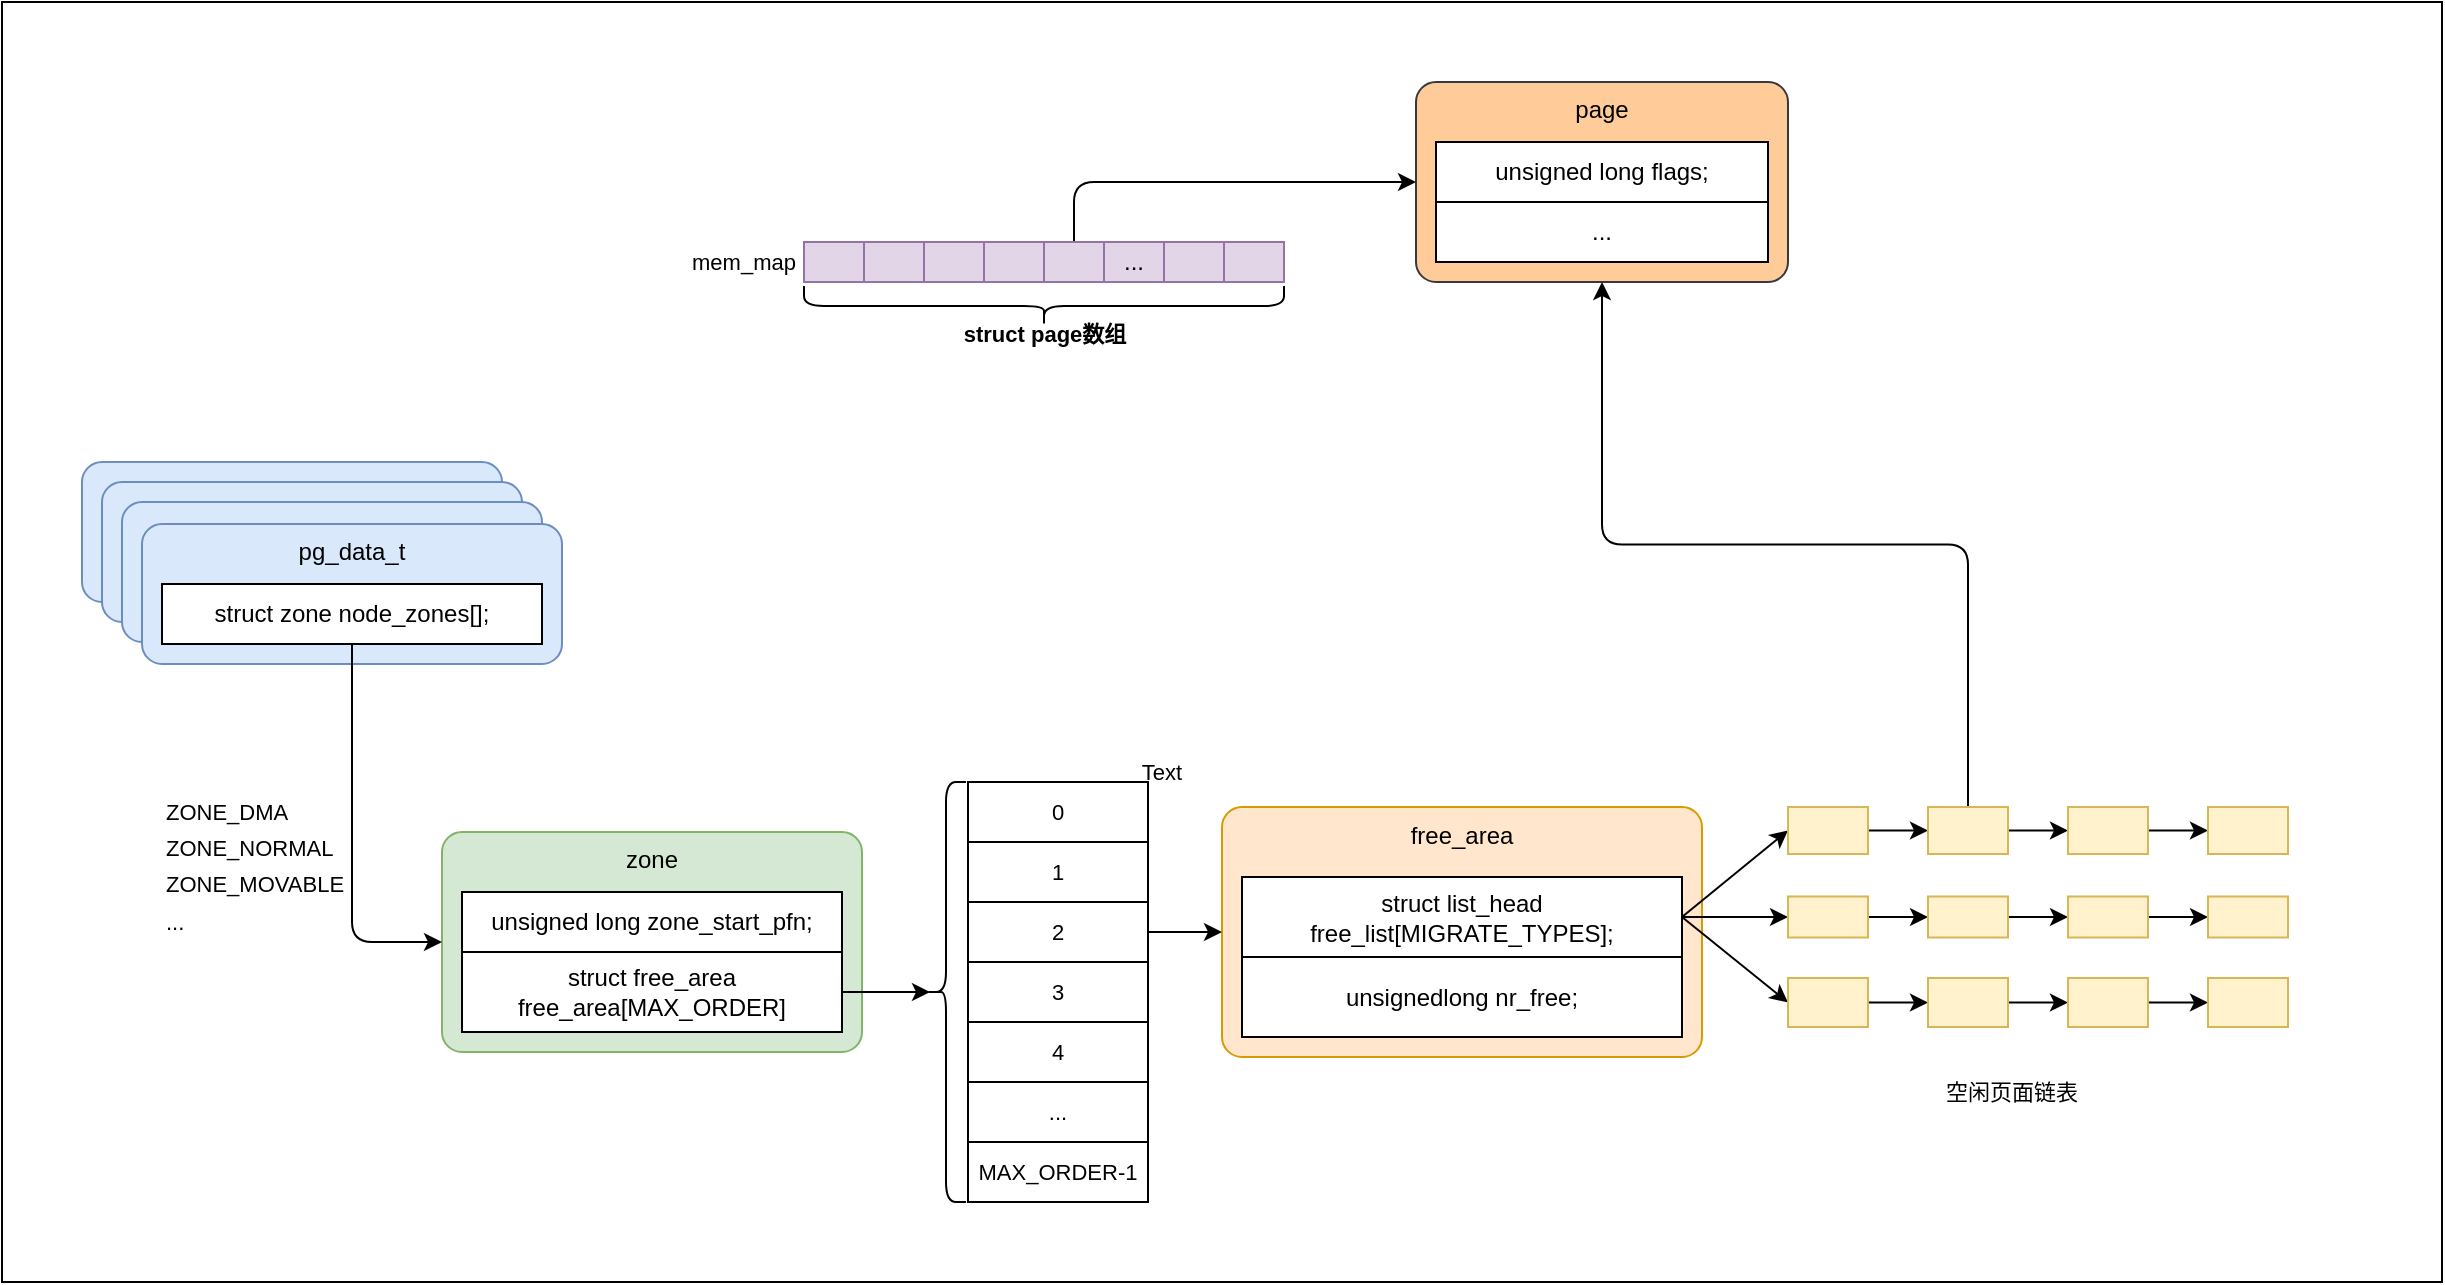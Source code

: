 <mxfile version="23.1.1" type="github" pages="3">
  <diagram name="物理内存管理" id="bZm6AAoV1MQ4xdPfTZnK">
    <mxGraphModel dx="1220" dy="2187" grid="1" gridSize="10" guides="1" tooltips="1" connect="1" arrows="1" fold="1" page="1" pageScale="1" pageWidth="827" pageHeight="1169" math="0" shadow="0">
      <root>
        <mxCell id="0" />
        <mxCell id="1" parent="0" />
        <mxCell id="DG_kzGb1HsHbo4tiTe6T-4" value="" style="rounded=0;whiteSpace=wrap;html=1;fontFamily=Helvetica;fontSize=11;fontColor=default;" vertex="1" parent="1">
          <mxGeometry y="-310" width="1220" height="640" as="geometry" />
        </mxCell>
        <mxCell id="DG_kzGb1HsHbo4tiTe6T-5" value="zone" style="rounded=1;whiteSpace=wrap;html=1;verticalAlign=top;absoluteArcSize=1;fillColor=#d5e8d4;strokeColor=#82b366;" vertex="1" parent="1">
          <mxGeometry x="220" y="105" width="210" height="110" as="geometry" />
        </mxCell>
        <mxCell id="DG_kzGb1HsHbo4tiTe6T-6" value="unsigned long zone_start_pfn;" style="rounded=0;whiteSpace=wrap;html=1;" vertex="1" parent="1">
          <mxGeometry x="230" y="135" width="190" height="30" as="geometry" />
        </mxCell>
        <mxCell id="DG_kzGb1HsHbo4tiTe6T-7" value="struct free_area free_area[MAX_ORDER]" style="rounded=0;whiteSpace=wrap;html=1;" vertex="1" parent="1">
          <mxGeometry x="230" y="165" width="190" height="40" as="geometry" />
        </mxCell>
        <mxCell id="DG_kzGb1HsHbo4tiTe6T-8" value="page" style="rounded=1;whiteSpace=wrap;html=1;verticalAlign=top;absoluteArcSize=1;fillColor=#ffcc99;strokeColor=#36393d;" vertex="1" parent="1">
          <mxGeometry x="707" y="-270" width="186" height="100" as="geometry" />
        </mxCell>
        <mxCell id="DG_kzGb1HsHbo4tiTe6T-9" value="unsigned long flags;" style="rounded=0;whiteSpace=wrap;html=1;" vertex="1" parent="1">
          <mxGeometry x="717" y="-240" width="166" height="30" as="geometry" />
        </mxCell>
        <mxCell id="DG_kzGb1HsHbo4tiTe6T-10" value="..." style="rounded=0;whiteSpace=wrap;html=1;" vertex="1" parent="1">
          <mxGeometry x="717" y="-210" width="166" height="30" as="geometry" />
        </mxCell>
        <mxCell id="DG_kzGb1HsHbo4tiTe6T-11" value="free_area" style="rounded=1;whiteSpace=wrap;html=1;verticalAlign=top;absoluteArcSize=1;fillColor=#ffe6cc;strokeColor=#d79b00;" vertex="1" parent="1">
          <mxGeometry x="610" y="92.5" width="240" height="125" as="geometry" />
        </mxCell>
        <mxCell id="DG_kzGb1HsHbo4tiTe6T-12" style="shape=connector;rounded=1;orthogonalLoop=1;jettySize=auto;html=1;exitX=1;exitY=0.5;exitDx=0;exitDy=0;entryX=0;entryY=0.5;entryDx=0;entryDy=0;labelBackgroundColor=default;strokeColor=default;align=center;verticalAlign=middle;fontFamily=Helvetica;fontSize=11;fontColor=default;endArrow=classic;" edge="1" parent="1" source="DG_kzGb1HsHbo4tiTe6T-14" target="DG_kzGb1HsHbo4tiTe6T-56">
          <mxGeometry relative="1" as="geometry" />
        </mxCell>
        <mxCell id="DG_kzGb1HsHbo4tiTe6T-13" style="shape=connector;rounded=1;orthogonalLoop=1;jettySize=auto;html=1;exitX=1;exitY=0.5;exitDx=0;exitDy=0;entryX=0;entryY=0.5;entryDx=0;entryDy=0;labelBackgroundColor=default;strokeColor=default;align=center;verticalAlign=middle;fontFamily=Helvetica;fontSize=11;fontColor=default;endArrow=classic;" edge="1" parent="1" source="DG_kzGb1HsHbo4tiTe6T-14" target="DG_kzGb1HsHbo4tiTe6T-63">
          <mxGeometry relative="1" as="geometry" />
        </mxCell>
        <mxCell id="DG_kzGb1HsHbo4tiTe6T-14" value="struct list_head free_list[MIGRATE_TYPES];" style="rounded=0;whiteSpace=wrap;html=1;" vertex="1" parent="1">
          <mxGeometry x="620" y="127.5" width="220" height="40" as="geometry" />
        </mxCell>
        <mxCell id="DG_kzGb1HsHbo4tiTe6T-15" value="unsignedlong nr_free;" style="rounded=0;whiteSpace=wrap;html=1;" vertex="1" parent="1">
          <mxGeometry x="620" y="167.5" width="220" height="40" as="geometry" />
        </mxCell>
        <mxCell id="DG_kzGb1HsHbo4tiTe6T-16" value="" style="rounded=0;whiteSpace=wrap;html=1;fillColor=#e1d5e7;strokeColor=#9673a6;" vertex="1" parent="1">
          <mxGeometry x="401" y="-190" width="30" height="20" as="geometry" />
        </mxCell>
        <mxCell id="DG_kzGb1HsHbo4tiTe6T-17" value="" style="rounded=0;whiteSpace=wrap;html=1;fillColor=#e1d5e7;strokeColor=#9673a6;" vertex="1" parent="1">
          <mxGeometry x="431" y="-190" width="30" height="20" as="geometry" />
        </mxCell>
        <mxCell id="DG_kzGb1HsHbo4tiTe6T-18" style="edgeStyle=orthogonalEdgeStyle;rounded=1;orthogonalLoop=1;jettySize=auto;html=1;exitX=0.5;exitY=0;exitDx=0;exitDy=0;entryX=0;entryY=0.5;entryDx=0;entryDy=0;curved=0;" edge="1" parent="1" source="DG_kzGb1HsHbo4tiTe6T-21" target="DG_kzGb1HsHbo4tiTe6T-8">
          <mxGeometry relative="1" as="geometry">
            <mxPoint x="881" y="200" as="sourcePoint" />
          </mxGeometry>
        </mxCell>
        <mxCell id="DG_kzGb1HsHbo4tiTe6T-19" value="" style="rounded=0;whiteSpace=wrap;html=1;fillColor=#e1d5e7;strokeColor=#9673a6;" vertex="1" parent="1">
          <mxGeometry x="461" y="-190" width="30" height="20" as="geometry" />
        </mxCell>
        <mxCell id="DG_kzGb1HsHbo4tiTe6T-20" value="" style="rounded=0;whiteSpace=wrap;html=1;fillColor=#e1d5e7;strokeColor=#9673a6;" vertex="1" parent="1">
          <mxGeometry x="491" y="-190" width="30" height="20" as="geometry" />
        </mxCell>
        <mxCell id="DG_kzGb1HsHbo4tiTe6T-21" value="" style="rounded=0;whiteSpace=wrap;html=1;fillColor=#e1d5e7;strokeColor=#9673a6;" vertex="1" parent="1">
          <mxGeometry x="521" y="-190" width="30" height="20" as="geometry" />
        </mxCell>
        <mxCell id="DG_kzGb1HsHbo4tiTe6T-22" value="..." style="rounded=0;whiteSpace=wrap;html=1;fillColor=#e1d5e7;strokeColor=#9673a6;" vertex="1" parent="1">
          <mxGeometry x="551" y="-190" width="30" height="20" as="geometry" />
        </mxCell>
        <mxCell id="DG_kzGb1HsHbo4tiTe6T-23" value="" style="rounded=0;whiteSpace=wrap;html=1;fillColor=#e1d5e7;strokeColor=#9673a6;" vertex="1" parent="1">
          <mxGeometry x="581" y="-190" width="30" height="20" as="geometry" />
        </mxCell>
        <mxCell id="DG_kzGb1HsHbo4tiTe6T-24" value="" style="rounded=0;whiteSpace=wrap;html=1;fillColor=#e1d5e7;strokeColor=#9673a6;" vertex="1" parent="1">
          <mxGeometry x="611" y="-190" width="30" height="20" as="geometry" />
        </mxCell>
        <mxCell id="DG_kzGb1HsHbo4tiTe6T-25" value="" style="shape=curlyBracket;whiteSpace=wrap;html=1;rounded=1;flipH=1;labelPosition=right;verticalLabelPosition=middle;align=left;verticalAlign=middle;fontFamily=Helvetica;fontSize=11;fontColor=default;direction=north;" vertex="1" parent="1">
          <mxGeometry x="401" y="-168" width="240" height="20" as="geometry" />
        </mxCell>
        <mxCell id="DG_kzGb1HsHbo4tiTe6T-26" value="struct page数组" style="text;html=1;align=center;verticalAlign=middle;resizable=0;points=[];autosize=1;strokeColor=none;fillColor=none;fontSize=11;fontFamily=Helvetica;fontColor=default;fontStyle=1" vertex="1" parent="1">
          <mxGeometry x="471" y="-159" width="100" height="30" as="geometry" />
        </mxCell>
        <mxCell id="DG_kzGb1HsHbo4tiTe6T-27" value="ZONE_DMA" style="text;html=1;align=left;verticalAlign=middle;resizable=0;points=[];autosize=1;strokeColor=none;fillColor=none;fontSize=11;fontFamily=Helvetica;fontColor=default;" vertex="1" parent="1">
          <mxGeometry x="80" y="80" width="80" height="30" as="geometry" />
        </mxCell>
        <mxCell id="DG_kzGb1HsHbo4tiTe6T-30" value="0" style="rounded=0;whiteSpace=wrap;html=1;fontFamily=Helvetica;fontSize=11;fontColor=default;" vertex="1" parent="1">
          <mxGeometry x="483" y="80" width="90" height="30" as="geometry" />
        </mxCell>
        <mxCell id="DG_kzGb1HsHbo4tiTe6T-31" value="1" style="rounded=0;whiteSpace=wrap;html=1;fontFamily=Helvetica;fontSize=11;fontColor=default;" vertex="1" parent="1">
          <mxGeometry x="483" y="110" width="90" height="30" as="geometry" />
        </mxCell>
        <mxCell id="DG_kzGb1HsHbo4tiTe6T-32" style="edgeStyle=orthogonalEdgeStyle;shape=connector;curved=0;rounded=1;orthogonalLoop=1;jettySize=auto;html=1;exitX=1;exitY=0.5;exitDx=0;exitDy=0;entryX=0;entryY=0.5;entryDx=0;entryDy=0;labelBackgroundColor=default;strokeColor=default;align=center;verticalAlign=middle;fontFamily=Helvetica;fontSize=11;fontColor=default;endArrow=classic;" edge="1" parent="1" source="DG_kzGb1HsHbo4tiTe6T-33" target="DG_kzGb1HsHbo4tiTe6T-11">
          <mxGeometry relative="1" as="geometry" />
        </mxCell>
        <mxCell id="DG_kzGb1HsHbo4tiTe6T-33" value="2" style="rounded=0;whiteSpace=wrap;html=1;fontFamily=Helvetica;fontSize=11;fontColor=default;" vertex="1" parent="1">
          <mxGeometry x="483" y="140" width="90" height="30" as="geometry" />
        </mxCell>
        <mxCell id="DG_kzGb1HsHbo4tiTe6T-34" value="3" style="rounded=0;whiteSpace=wrap;html=1;fontFamily=Helvetica;fontSize=11;fontColor=default;" vertex="1" parent="1">
          <mxGeometry x="483" y="170" width="90" height="30" as="geometry" />
        </mxCell>
        <mxCell id="DG_kzGb1HsHbo4tiTe6T-35" value="4" style="rounded=0;whiteSpace=wrap;html=1;fontFamily=Helvetica;fontSize=11;fontColor=default;" vertex="1" parent="1">
          <mxGeometry x="483" y="200" width="90" height="30" as="geometry" />
        </mxCell>
        <mxCell id="DG_kzGb1HsHbo4tiTe6T-36" value="MAX_ORDER-1" style="rounded=0;whiteSpace=wrap;html=1;fontFamily=Helvetica;fontSize=11;fontColor=default;" vertex="1" parent="1">
          <mxGeometry x="483" y="260" width="90" height="30" as="geometry" />
        </mxCell>
        <mxCell id="DG_kzGb1HsHbo4tiTe6T-37" value="..." style="rounded=0;whiteSpace=wrap;html=1;fontFamily=Helvetica;fontSize=11;fontColor=default;" vertex="1" parent="1">
          <mxGeometry x="483" y="230" width="90" height="30" as="geometry" />
        </mxCell>
        <mxCell id="DG_kzGb1HsHbo4tiTe6T-38" value="" style="shape=curlyBracket;whiteSpace=wrap;html=1;rounded=1;labelPosition=left;verticalLabelPosition=middle;align=right;verticalAlign=middle;fontFamily=Helvetica;fontSize=11;fontColor=default;" vertex="1" parent="1">
          <mxGeometry x="462" y="80" width="20" height="210" as="geometry" />
        </mxCell>
        <mxCell id="DG_kzGb1HsHbo4tiTe6T-39" style="edgeStyle=orthogonalEdgeStyle;shape=connector;rounded=1;orthogonalLoop=1;jettySize=auto;html=1;exitX=1;exitY=0.5;exitDx=0;exitDy=0;entryX=0.1;entryY=0.5;entryDx=0;entryDy=0;entryPerimeter=0;labelBackgroundColor=default;strokeColor=default;align=center;verticalAlign=middle;fontFamily=Helvetica;fontSize=11;fontColor=default;endArrow=classic;" edge="1" parent="1" source="DG_kzGb1HsHbo4tiTe6T-7" target="DG_kzGb1HsHbo4tiTe6T-38">
          <mxGeometry relative="1" as="geometry" />
        </mxCell>
        <mxCell id="DG_kzGb1HsHbo4tiTe6T-40" style="shape=connector;rounded=1;orthogonalLoop=1;jettySize=auto;html=1;exitX=1;exitY=0.5;exitDx=0;exitDy=0;entryX=0;entryY=0.5;entryDx=0;entryDy=0;labelBackgroundColor=default;strokeColor=default;align=center;verticalAlign=middle;fontFamily=Helvetica;fontSize=11;fontColor=default;endArrow=classic;" edge="1" parent="1" source="DG_kzGb1HsHbo4tiTe6T-14" target="DG_kzGb1HsHbo4tiTe6T-43">
          <mxGeometry relative="1" as="geometry">
            <mxPoint x="888" y="147.5" as="targetPoint" />
          </mxGeometry>
        </mxCell>
        <mxCell id="DG_kzGb1HsHbo4tiTe6T-41" style="edgeStyle=orthogonalEdgeStyle;shape=connector;rounded=1;orthogonalLoop=1;jettySize=auto;html=1;exitX=0.5;exitY=0;exitDx=0;exitDy=0;entryX=0.5;entryY=1;entryDx=0;entryDy=0;labelBackgroundColor=default;strokeColor=default;align=center;verticalAlign=middle;fontFamily=Helvetica;fontSize=11;fontColor=default;endArrow=classic;" edge="1" parent="1" source="DG_kzGb1HsHbo4tiTe6T-51" target="DG_kzGb1HsHbo4tiTe6T-8">
          <mxGeometry relative="1" as="geometry" />
        </mxCell>
        <mxCell id="DG_kzGb1HsHbo4tiTe6T-42" style="edgeStyle=orthogonalEdgeStyle;shape=connector;curved=0;rounded=1;orthogonalLoop=1;jettySize=auto;html=1;exitX=1;exitY=0.5;exitDx=0;exitDy=0;entryX=0;entryY=0.5;entryDx=0;entryDy=0;labelBackgroundColor=default;strokeColor=default;align=center;verticalAlign=middle;fontFamily=Helvetica;fontSize=11;fontColor=default;endArrow=classic;" edge="1" parent="1" source="DG_kzGb1HsHbo4tiTe6T-43" target="DG_kzGb1HsHbo4tiTe6T-51">
          <mxGeometry relative="1" as="geometry" />
        </mxCell>
        <mxCell id="DG_kzGb1HsHbo4tiTe6T-43" value="" style="rounded=0;whiteSpace=wrap;html=1;fontFamily=Helvetica;fontSize=11;fillColor=#fff2cc;strokeColor=#d6b656;" vertex="1" parent="1">
          <mxGeometry x="893" y="92.5" width="40" height="23.5" as="geometry" />
        </mxCell>
        <mxCell id="DG_kzGb1HsHbo4tiTe6T-44" value="" style="rounded=1;whiteSpace=wrap;html=1;verticalAlign=top;absoluteArcSize=1;fillColor=#dae8fc;strokeColor=#6c8ebf;" vertex="1" parent="1">
          <mxGeometry x="40" y="-80" width="210" height="70" as="geometry" />
        </mxCell>
        <mxCell id="DG_kzGb1HsHbo4tiTe6T-45" value="" style="rounded=1;whiteSpace=wrap;html=1;verticalAlign=top;absoluteArcSize=1;fillColor=#dae8fc;strokeColor=#6c8ebf;" vertex="1" parent="1">
          <mxGeometry x="50" y="-70" width="210" height="70" as="geometry" />
        </mxCell>
        <mxCell id="DG_kzGb1HsHbo4tiTe6T-46" value="" style="rounded=1;whiteSpace=wrap;html=1;verticalAlign=top;absoluteArcSize=1;fillColor=#dae8fc;strokeColor=#6c8ebf;" vertex="1" parent="1">
          <mxGeometry x="60" y="-60" width="210" height="70" as="geometry" />
        </mxCell>
        <mxCell id="DG_kzGb1HsHbo4tiTe6T-47" value="pg_data_t" style="rounded=1;whiteSpace=wrap;html=1;verticalAlign=top;absoluteArcSize=1;fillColor=#dae8fc;strokeColor=#6c8ebf;" vertex="1" parent="1">
          <mxGeometry x="70" y="-49" width="210" height="70" as="geometry" />
        </mxCell>
        <mxCell id="DG_kzGb1HsHbo4tiTe6T-48" style="edgeStyle=orthogonalEdgeStyle;shape=connector;curved=0;rounded=1;orthogonalLoop=1;jettySize=auto;html=1;exitX=0.5;exitY=1;exitDx=0;exitDy=0;entryX=0;entryY=0.5;entryDx=0;entryDy=0;labelBackgroundColor=default;strokeColor=default;align=center;verticalAlign=middle;fontFamily=Helvetica;fontSize=11;fontColor=default;endArrow=classic;" edge="1" parent="1" source="DG_kzGb1HsHbo4tiTe6T-49" target="DG_kzGb1HsHbo4tiTe6T-5">
          <mxGeometry relative="1" as="geometry" />
        </mxCell>
        <mxCell id="DG_kzGb1HsHbo4tiTe6T-49" value="struct zone node_zones[];" style="rounded=0;whiteSpace=wrap;html=1;" vertex="1" parent="1">
          <mxGeometry x="80" y="-19" width="190" height="30" as="geometry" />
        </mxCell>
        <mxCell id="DG_kzGb1HsHbo4tiTe6T-50" style="edgeStyle=orthogonalEdgeStyle;shape=connector;curved=0;rounded=1;orthogonalLoop=1;jettySize=auto;html=1;exitX=1;exitY=0.5;exitDx=0;exitDy=0;entryX=0;entryY=0.5;entryDx=0;entryDy=0;labelBackgroundColor=default;strokeColor=default;align=center;verticalAlign=middle;fontFamily=Helvetica;fontSize=11;fontColor=default;endArrow=classic;" edge="1" parent="1" source="DG_kzGb1HsHbo4tiTe6T-51" target="DG_kzGb1HsHbo4tiTe6T-53">
          <mxGeometry relative="1" as="geometry" />
        </mxCell>
        <mxCell id="DG_kzGb1HsHbo4tiTe6T-51" value="" style="rounded=0;whiteSpace=wrap;html=1;fontFamily=Helvetica;fontSize=11;fillColor=#fff2cc;strokeColor=#d6b656;" vertex="1" parent="1">
          <mxGeometry x="963" y="92.5" width="40" height="23.5" as="geometry" />
        </mxCell>
        <mxCell id="DG_kzGb1HsHbo4tiTe6T-52" style="edgeStyle=orthogonalEdgeStyle;shape=connector;curved=0;rounded=1;orthogonalLoop=1;jettySize=auto;html=1;exitX=1;exitY=0.5;exitDx=0;exitDy=0;entryX=0;entryY=0.5;entryDx=0;entryDy=0;labelBackgroundColor=default;strokeColor=default;align=center;verticalAlign=middle;fontFamily=Helvetica;fontSize=11;fontColor=default;endArrow=classic;" edge="1" parent="1" source="DG_kzGb1HsHbo4tiTe6T-53" target="DG_kzGb1HsHbo4tiTe6T-54">
          <mxGeometry relative="1" as="geometry" />
        </mxCell>
        <mxCell id="DG_kzGb1HsHbo4tiTe6T-53" value="" style="rounded=0;whiteSpace=wrap;html=1;fontFamily=Helvetica;fontSize=11;fillColor=#fff2cc;strokeColor=#d6b656;" vertex="1" parent="1">
          <mxGeometry x="1033" y="92.5" width="40" height="23.5" as="geometry" />
        </mxCell>
        <mxCell id="DG_kzGb1HsHbo4tiTe6T-54" value="" style="rounded=0;whiteSpace=wrap;html=1;fontFamily=Helvetica;fontSize=11;fillColor=#fff2cc;strokeColor=#d6b656;" vertex="1" parent="1">
          <mxGeometry x="1103" y="92.5" width="40" height="23.5" as="geometry" />
        </mxCell>
        <mxCell id="DG_kzGb1HsHbo4tiTe6T-55" style="edgeStyle=orthogonalEdgeStyle;shape=connector;curved=0;rounded=1;orthogonalLoop=1;jettySize=auto;html=1;exitX=1;exitY=0.5;exitDx=0;exitDy=0;entryX=0;entryY=0.5;entryDx=0;entryDy=0;labelBackgroundColor=default;strokeColor=default;align=center;verticalAlign=middle;fontFamily=Helvetica;fontSize=11;fontColor=default;endArrow=classic;" edge="1" parent="1" source="DG_kzGb1HsHbo4tiTe6T-56" target="DG_kzGb1HsHbo4tiTe6T-58">
          <mxGeometry relative="1" as="geometry" />
        </mxCell>
        <mxCell id="DG_kzGb1HsHbo4tiTe6T-56" value="" style="rounded=0;whiteSpace=wrap;html=1;fontFamily=Helvetica;fontSize=11;fillColor=#fff2cc;strokeColor=#d6b656;" vertex="1" parent="1">
          <mxGeometry x="893" y="137.25" width="40" height="20.5" as="geometry" />
        </mxCell>
        <mxCell id="DG_kzGb1HsHbo4tiTe6T-57" style="edgeStyle=orthogonalEdgeStyle;shape=connector;curved=0;rounded=1;orthogonalLoop=1;jettySize=auto;html=1;exitX=1;exitY=0.5;exitDx=0;exitDy=0;entryX=0;entryY=0.5;entryDx=0;entryDy=0;labelBackgroundColor=default;strokeColor=default;align=center;verticalAlign=middle;fontFamily=Helvetica;fontSize=11;fontColor=default;endArrow=classic;" edge="1" parent="1" source="DG_kzGb1HsHbo4tiTe6T-58" target="DG_kzGb1HsHbo4tiTe6T-60">
          <mxGeometry relative="1" as="geometry" />
        </mxCell>
        <mxCell id="DG_kzGb1HsHbo4tiTe6T-58" value="" style="rounded=0;whiteSpace=wrap;html=1;fontFamily=Helvetica;fontSize=11;fillColor=#fff2cc;strokeColor=#d6b656;" vertex="1" parent="1">
          <mxGeometry x="963" y="137.25" width="40" height="20.5" as="geometry" />
        </mxCell>
        <mxCell id="DG_kzGb1HsHbo4tiTe6T-59" style="edgeStyle=orthogonalEdgeStyle;shape=connector;curved=0;rounded=1;orthogonalLoop=1;jettySize=auto;html=1;exitX=1;exitY=0.5;exitDx=0;exitDy=0;entryX=0;entryY=0.5;entryDx=0;entryDy=0;labelBackgroundColor=default;strokeColor=default;align=center;verticalAlign=middle;fontFamily=Helvetica;fontSize=11;fontColor=default;endArrow=classic;" edge="1" parent="1" source="DG_kzGb1HsHbo4tiTe6T-60" target="DG_kzGb1HsHbo4tiTe6T-61">
          <mxGeometry relative="1" as="geometry" />
        </mxCell>
        <mxCell id="DG_kzGb1HsHbo4tiTe6T-60" value="" style="rounded=0;whiteSpace=wrap;html=1;fontFamily=Helvetica;fontSize=11;fillColor=#fff2cc;strokeColor=#d6b656;" vertex="1" parent="1">
          <mxGeometry x="1033" y="137.25" width="40" height="20.5" as="geometry" />
        </mxCell>
        <mxCell id="DG_kzGb1HsHbo4tiTe6T-61" value="" style="rounded=0;whiteSpace=wrap;html=1;fontFamily=Helvetica;fontSize=11;fillColor=#fff2cc;strokeColor=#d6b656;" vertex="1" parent="1">
          <mxGeometry x="1103" y="137.25" width="40" height="20.5" as="geometry" />
        </mxCell>
        <mxCell id="DG_kzGb1HsHbo4tiTe6T-62" style="edgeStyle=orthogonalEdgeStyle;shape=connector;curved=0;rounded=1;orthogonalLoop=1;jettySize=auto;html=1;exitX=1;exitY=0.5;exitDx=0;exitDy=0;entryX=0;entryY=0.5;entryDx=0;entryDy=0;labelBackgroundColor=default;strokeColor=default;align=center;verticalAlign=middle;fontFamily=Helvetica;fontSize=11;fontColor=default;endArrow=classic;" edge="1" parent="1" source="DG_kzGb1HsHbo4tiTe6T-63" target="DG_kzGb1HsHbo4tiTe6T-65">
          <mxGeometry relative="1" as="geometry" />
        </mxCell>
        <mxCell id="DG_kzGb1HsHbo4tiTe6T-63" value="" style="rounded=0;whiteSpace=wrap;html=1;fontFamily=Helvetica;fontSize=11;fillColor=#fff2cc;strokeColor=#d6b656;" vertex="1" parent="1">
          <mxGeometry x="893" y="178" width="40" height="24.5" as="geometry" />
        </mxCell>
        <mxCell id="DG_kzGb1HsHbo4tiTe6T-64" style="edgeStyle=orthogonalEdgeStyle;shape=connector;curved=0;rounded=1;orthogonalLoop=1;jettySize=auto;html=1;exitX=1;exitY=0.5;exitDx=0;exitDy=0;entryX=0;entryY=0.5;entryDx=0;entryDy=0;labelBackgroundColor=default;strokeColor=default;align=center;verticalAlign=middle;fontFamily=Helvetica;fontSize=11;fontColor=default;endArrow=classic;" edge="1" parent="1" source="DG_kzGb1HsHbo4tiTe6T-65" target="DG_kzGb1HsHbo4tiTe6T-67">
          <mxGeometry relative="1" as="geometry" />
        </mxCell>
        <mxCell id="DG_kzGb1HsHbo4tiTe6T-65" value="" style="rounded=0;whiteSpace=wrap;html=1;fontFamily=Helvetica;fontSize=11;fillColor=#fff2cc;strokeColor=#d6b656;" vertex="1" parent="1">
          <mxGeometry x="963" y="178" width="40" height="24.5" as="geometry" />
        </mxCell>
        <mxCell id="DG_kzGb1HsHbo4tiTe6T-66" style="edgeStyle=orthogonalEdgeStyle;shape=connector;curved=0;rounded=1;orthogonalLoop=1;jettySize=auto;html=1;exitX=1;exitY=0.5;exitDx=0;exitDy=0;entryX=0;entryY=0.5;entryDx=0;entryDy=0;labelBackgroundColor=default;strokeColor=default;align=center;verticalAlign=middle;fontFamily=Helvetica;fontSize=11;fontColor=default;endArrow=classic;" edge="1" parent="1" source="DG_kzGb1HsHbo4tiTe6T-67" target="DG_kzGb1HsHbo4tiTe6T-68">
          <mxGeometry relative="1" as="geometry" />
        </mxCell>
        <mxCell id="DG_kzGb1HsHbo4tiTe6T-67" value="" style="rounded=0;whiteSpace=wrap;html=1;fontFamily=Helvetica;fontSize=11;fillColor=#fff2cc;strokeColor=#d6b656;" vertex="1" parent="1">
          <mxGeometry x="1033" y="178" width="40" height="24.5" as="geometry" />
        </mxCell>
        <mxCell id="DG_kzGb1HsHbo4tiTe6T-68" value="" style="rounded=0;whiteSpace=wrap;html=1;fontFamily=Helvetica;fontSize=11;fillColor=#fff2cc;strokeColor=#d6b656;" vertex="1" parent="1">
          <mxGeometry x="1103" y="178" width="40" height="24.5" as="geometry" />
        </mxCell>
        <mxCell id="DG_kzGb1HsHbo4tiTe6T-69" value="ZONE_NORMAL" style="text;html=1;align=left;verticalAlign=middle;resizable=0;points=[];autosize=1;strokeColor=none;fillColor=none;fontSize=11;fontFamily=Helvetica;fontColor=default;" vertex="1" parent="1">
          <mxGeometry x="80" y="97.5" width="110" height="30" as="geometry" />
        </mxCell>
        <mxCell id="DG_kzGb1HsHbo4tiTe6T-70" value="ZONE_MOVABLE" style="text;html=1;align=left;verticalAlign=middle;resizable=0;points=[];autosize=1;strokeColor=none;fillColor=none;fontSize=11;fontFamily=Helvetica;fontColor=default;" vertex="1" parent="1">
          <mxGeometry x="80" y="116" width="110" height="30" as="geometry" />
        </mxCell>
        <mxCell id="DG_kzGb1HsHbo4tiTe6T-71" value="..." style="text;html=1;align=left;verticalAlign=middle;resizable=0;points=[];autosize=1;strokeColor=none;fillColor=none;fontSize=11;fontFamily=Helvetica;fontColor=default;" vertex="1" parent="1">
          <mxGeometry x="80" y="135" width="30" height="30" as="geometry" />
        </mxCell>
        <mxCell id="DG_kzGb1HsHbo4tiTe6T-72" value="Text" style="text;html=1;strokeColor=none;fillColor=none;align=center;verticalAlign=middle;whiteSpace=wrap;rounded=0;fontSize=11;fontFamily=Helvetica;fontColor=default;" vertex="1" parent="1">
          <mxGeometry x="550" y="60" width="60" height="30" as="geometry" />
        </mxCell>
        <mxCell id="DG_kzGb1HsHbo4tiTe6T-73" value="mem_map" style="text;html=1;strokeColor=none;fillColor=none;align=center;verticalAlign=middle;whiteSpace=wrap;rounded=0;fontSize=11;fontFamily=Helvetica;fontColor=default;" vertex="1" parent="1">
          <mxGeometry x="341" y="-190" width="60" height="20" as="geometry" />
        </mxCell>
        <mxCell id="DG_kzGb1HsHbo4tiTe6T-74" value="空闲页面链表" style="text;html=1;strokeColor=none;fillColor=none;align=center;verticalAlign=middle;whiteSpace=wrap;rounded=0;fontSize=11;fontFamily=Helvetica;fontColor=default;" vertex="1" parent="1">
          <mxGeometry x="970" y="220" width="70" height="30" as="geometry" />
        </mxCell>
      </root>
    </mxGraphModel>
  </diagram>
  <diagram id="V3_UN_a4B6vTCJUvI1mB" name="slub流程">
    <mxGraphModel dx="2047" dy="1018" grid="1" gridSize="10" guides="1" tooltips="1" connect="1" arrows="1" fold="1" page="1" pageScale="1" pageWidth="827" pageHeight="1169" math="0" shadow="0">
      <root>
        <mxCell id="0" />
        <mxCell id="1" parent="0" />
        <mxCell id="hfGYfm9bNlfdjjh0xqnI-1" value="kem_cache" style="rounded=1;whiteSpace=wrap;html=1;verticalAlign=top;absoluteArcSize=1;" parent="1" vertex="1">
          <mxGeometry x="120" y="200" width="230" height="160" as="geometry" />
        </mxCell>
        <mxCell id="hfGYfm9bNlfdjjh0xqnI-12" style="edgeStyle=orthogonalEdgeStyle;rounded=1;orthogonalLoop=1;jettySize=auto;html=1;exitX=1;exitY=0.5;exitDx=0;exitDy=0;entryX=0;entryY=0.5;entryDx=0;entryDy=0;curved=0;" parent="1" source="hfGYfm9bNlfdjjh0xqnI-2" target="hfGYfm9bNlfdjjh0xqnI-9" edge="1">
          <mxGeometry relative="1" as="geometry" />
        </mxCell>
        <mxCell id="hfGYfm9bNlfdjjh0xqnI-2" value="struct kmem_cache_cpu __percpu *cpu_slab;" style="rounded=0;whiteSpace=wrap;html=1;" parent="1" vertex="1">
          <mxGeometry x="130" y="240" width="210" height="40" as="geometry" />
        </mxCell>
        <mxCell id="hfGYfm9bNlfdjjh0xqnI-16" style="edgeStyle=orthogonalEdgeStyle;rounded=1;orthogonalLoop=1;jettySize=auto;html=1;exitX=1;exitY=0.5;exitDx=0;exitDy=0;entryX=0;entryY=0.5;entryDx=0;entryDy=0;curved=0;" parent="1" source="hfGYfm9bNlfdjjh0xqnI-3" target="hfGYfm9bNlfdjjh0xqnI-13" edge="1">
          <mxGeometry relative="1" as="geometry" />
        </mxCell>
        <mxCell id="hfGYfm9bNlfdjjh0xqnI-3" value="struct kmem_cache_node *node[MAX_NUMNODES];" style="rounded=0;whiteSpace=wrap;html=1;" parent="1" vertex="1">
          <mxGeometry x="130" y="280" width="210" height="40" as="geometry" />
        </mxCell>
        <mxCell id="hfGYfm9bNlfdjjh0xqnI-8" value="static struct kmem_cache *kmem_cache_node;" style="text;html=1;strokeColor=none;fillColor=none;align=center;verticalAlign=middle;whiteSpace=wrap;rounded=0;" parent="1" vertex="1">
          <mxGeometry x="70" y="140" width="280" height="30" as="geometry" />
        </mxCell>
        <mxCell id="hfGYfm9bNlfdjjh0xqnI-9" value="kem_cache_cpu" style="rounded=1;whiteSpace=wrap;html=1;verticalAlign=top;absoluteArcSize=1;" parent="1" vertex="1">
          <mxGeometry x="480" y="80" width="230" height="140" as="geometry" />
        </mxCell>
        <mxCell id="hfGYfm9bNlfdjjh0xqnI-10" value="void **freelist;" style="rounded=0;whiteSpace=wrap;html=1;" parent="1" vertex="1">
          <mxGeometry x="490" y="120" width="210" height="30" as="geometry" />
        </mxCell>
        <mxCell id="hfGYfm9bNlfdjjh0xqnI-20" style="edgeStyle=orthogonalEdgeStyle;rounded=1;orthogonalLoop=1;jettySize=auto;html=1;exitX=1;exitY=0.5;exitDx=0;exitDy=0;entryX=0;entryY=0.5;entryDx=0;entryDy=0;curved=0;" parent="1" source="hfGYfm9bNlfdjjh0xqnI-11" target="fTsqoePo69IkHv7tenj3-1" edge="1">
          <mxGeometry relative="1" as="geometry">
            <mxPoint x="750" y="165" as="targetPoint" />
          </mxGeometry>
        </mxCell>
        <mxCell id="hfGYfm9bNlfdjjh0xqnI-11" value="struct page *page;" style="rounded=0;whiteSpace=wrap;html=1;" parent="1" vertex="1">
          <mxGeometry x="490" y="150" width="210" height="30" as="geometry" />
        </mxCell>
        <mxCell id="hfGYfm9bNlfdjjh0xqnI-13" value="kem_cache_node" style="rounded=1;whiteSpace=wrap;html=1;verticalAlign=top;absoluteArcSize=1;" parent="1" vertex="1">
          <mxGeometry x="480" y="400" width="230" height="110" as="geometry" />
        </mxCell>
        <mxCell id="hfGYfm9bNlfdjjh0xqnI-14" value="unsigned long nr_partial;" style="rounded=0;whiteSpace=wrap;html=1;" parent="1" vertex="1">
          <mxGeometry x="490" y="440" width="210" height="30" as="geometry" />
        </mxCell>
        <mxCell id="hfGYfm9bNlfdjjh0xqnI-15" value="struct list_head partial;" style="rounded=0;whiteSpace=wrap;html=1;" parent="1" vertex="1">
          <mxGeometry x="490" y="470" width="210" height="30" as="geometry" />
        </mxCell>
        <mxCell id="hfGYfm9bNlfdjjh0xqnI-17" value="struct list_head list;" style="rounded=0;whiteSpace=wrap;html=1;" parent="1" vertex="1">
          <mxGeometry x="130" y="320" width="210" height="30" as="geometry" />
        </mxCell>
        <mxCell id="hfGYfm9bNlfdjjh0xqnI-18" value="struct page *partial;" style="rounded=0;whiteSpace=wrap;html=1;" parent="1" vertex="1">
          <mxGeometry x="490" y="180" width="210" height="30" as="geometry" />
        </mxCell>
        <mxCell id="fTsqoePo69IkHv7tenj3-1" value="page" style="rounded=1;whiteSpace=wrap;html=1;verticalAlign=top;absoluteArcSize=1;" parent="1" vertex="1">
          <mxGeometry x="780" y="220" width="210" height="110" as="geometry" />
        </mxCell>
        <mxCell id="fTsqoePo69IkHv7tenj3-2" value="struct kmem_cache *slab_cache;" style="rounded=0;whiteSpace=wrap;html=1;" parent="1" vertex="1">
          <mxGeometry x="790" y="260" width="190" height="30" as="geometry" />
        </mxCell>
        <mxCell id="fTsqoePo69IkHv7tenj3-3" value="void *freelist;" style="rounded=0;whiteSpace=wrap;html=1;" parent="1" vertex="1">
          <mxGeometry x="790" y="290" width="190" height="30" as="geometry" />
        </mxCell>
        <mxCell id="fTsqoePo69IkHv7tenj3-35" style="edgeStyle=orthogonalEdgeStyle;rounded=1;orthogonalLoop=1;jettySize=auto;html=1;exitX=0.25;exitY=1;exitDx=0;exitDy=0;entryX=0;entryY=0.5;entryDx=0;entryDy=0;" parent="1" source="fTsqoePo69IkHv7tenj3-36" target="fTsqoePo69IkHv7tenj3-37" edge="1">
          <mxGeometry relative="1" as="geometry" />
        </mxCell>
        <mxCell id="fTsqoePo69IkHv7tenj3-36" value="kmem_cache_alloc" style="rounded=1;whiteSpace=wrap;html=1;" parent="1" vertex="1">
          <mxGeometry x="40" y="1760" width="140" height="40" as="geometry" />
        </mxCell>
        <mxCell id="fTsqoePo69IkHv7tenj3-39" style="edgeStyle=orthogonalEdgeStyle;rounded=1;orthogonalLoop=1;jettySize=auto;html=1;exitX=0.25;exitY=1;exitDx=0;exitDy=0;entryX=0;entryY=0.5;entryDx=0;entryDy=0;" parent="1" source="fTsqoePo69IkHv7tenj3-37" target="fTsqoePo69IkHv7tenj3-38" edge="1">
          <mxGeometry relative="1" as="geometry" />
        </mxCell>
        <mxCell id="fTsqoePo69IkHv7tenj3-37" value="slab_alloc" style="rounded=1;whiteSpace=wrap;html=1;" parent="1" vertex="1">
          <mxGeometry x="110" y="1820" width="130" height="40" as="geometry" />
        </mxCell>
        <mxCell id="nb7vk2UFu0yFhdqlse9p-10" style="edgeStyle=orthogonalEdgeStyle;shape=connector;rounded=1;orthogonalLoop=1;jettySize=auto;html=1;exitX=0.25;exitY=1;exitDx=0;exitDy=0;entryX=0;entryY=0.5;entryDx=0;entryDy=0;labelBackgroundColor=default;strokeColor=default;align=center;verticalAlign=middle;fontFamily=Helvetica;fontSize=11;fontColor=default;endArrow=classic;" parent="1" source="fTsqoePo69IkHv7tenj3-38" target="nb7vk2UFu0yFhdqlse9p-9" edge="1">
          <mxGeometry relative="1" as="geometry" />
        </mxCell>
        <mxCell id="nb7vk2UFu0yFhdqlse9p-12" style="edgeStyle=orthogonalEdgeStyle;shape=connector;rounded=1;orthogonalLoop=1;jettySize=auto;html=1;exitX=0.25;exitY=1;exitDx=0;exitDy=0;entryX=0;entryY=0.5;entryDx=0;entryDy=0;labelBackgroundColor=default;strokeColor=default;align=center;verticalAlign=middle;fontFamily=Helvetica;fontSize=11;fontColor=default;endArrow=classic;" parent="1" source="fTsqoePo69IkHv7tenj3-38" target="nb7vk2UFu0yFhdqlse9p-11" edge="1">
          <mxGeometry relative="1" as="geometry" />
        </mxCell>
        <mxCell id="nb7vk2UFu0yFhdqlse9p-14" style="edgeStyle=orthogonalEdgeStyle;shape=connector;rounded=1;orthogonalLoop=1;jettySize=auto;html=1;exitX=0.25;exitY=1;exitDx=0;exitDy=0;entryX=0;entryY=0.5;entryDx=0;entryDy=0;labelBackgroundColor=default;strokeColor=default;align=center;verticalAlign=middle;fontFamily=Helvetica;fontSize=11;fontColor=default;endArrow=classic;" parent="1" source="fTsqoePo69IkHv7tenj3-38" target="nb7vk2UFu0yFhdqlse9p-13" edge="1">
          <mxGeometry relative="1" as="geometry" />
        </mxCell>
        <mxCell id="fTsqoePo69IkHv7tenj3-38" value="slab_alloc_node" style="rounded=1;whiteSpace=wrap;html=1;" parent="1" vertex="1">
          <mxGeometry x="320" y="1640" width="130" height="40" as="geometry" />
        </mxCell>
        <mxCell id="nb7vk2UFu0yFhdqlse9p-9" value="slab_pre_alloc_hook" style="rounded=1;whiteSpace=wrap;html=1;" parent="1" vertex="1">
          <mxGeometry x="390" y="1700" width="130" height="40" as="geometry" />
        </mxCell>
        <mxCell id="nb7vk2UFu0yFhdqlse9p-11" value="slab_post_alloc_hook" style="rounded=1;whiteSpace=wrap;html=1;" parent="1" vertex="1">
          <mxGeometry x="390" y="1950" width="130" height="40" as="geometry" />
        </mxCell>
        <mxCell id="nb7vk2UFu0yFhdqlse9p-18" style="edgeStyle=orthogonalEdgeStyle;shape=connector;rounded=1;orthogonalLoop=1;jettySize=auto;html=1;exitX=0.25;exitY=1;exitDx=0;exitDy=0;entryX=0;entryY=0.5;entryDx=0;entryDy=0;labelBackgroundColor=default;strokeColor=default;align=center;verticalAlign=middle;fontFamily=Helvetica;fontSize=11;fontColor=default;endArrow=classic;" parent="1" source="nb7vk2UFu0yFhdqlse9p-13" target="nb7vk2UFu0yFhdqlse9p-15" edge="1">
          <mxGeometry relative="1" as="geometry" />
        </mxCell>
        <mxCell id="nb7vk2UFu0yFhdqlse9p-13" value="object = c-&amp;gt;freelist;" style="rounded=1;whiteSpace=wrap;html=1;" parent="1" vertex="1">
          <mxGeometry x="390" y="1760" width="130" height="40" as="geometry" />
        </mxCell>
        <mxCell id="nb7vk2UFu0yFhdqlse9p-20" style="edgeStyle=orthogonalEdgeStyle;shape=connector;rounded=1;orthogonalLoop=1;jettySize=auto;html=1;exitX=0.5;exitY=1;exitDx=0;exitDy=0;entryX=0;entryY=0.5;entryDx=0;entryDy=0;labelBackgroundColor=default;strokeColor=default;align=center;verticalAlign=middle;fontFamily=Helvetica;fontSize=11;fontColor=default;endArrow=classic;" parent="1" source="nb7vk2UFu0yFhdqlse9p-15" target="nb7vk2UFu0yFhdqlse9p-19" edge="1">
          <mxGeometry relative="1" as="geometry" />
        </mxCell>
        <mxCell id="nb7vk2UFu0yFhdqlse9p-90" style="edgeStyle=orthogonalEdgeStyle;shape=connector;rounded=1;orthogonalLoop=1;jettySize=auto;html=1;exitX=1;exitY=0.5;exitDx=0;exitDy=0;entryX=0;entryY=0.5;entryDx=0;entryDy=0;labelBackgroundColor=default;strokeColor=default;align=center;verticalAlign=middle;fontFamily=Helvetica;fontSize=11;fontColor=default;endArrow=classic;" parent="1" source="nb7vk2UFu0yFhdqlse9p-15" target="nb7vk2UFu0yFhdqlse9p-89" edge="1">
          <mxGeometry relative="1" as="geometry" />
        </mxCell>
        <mxCell id="nb7vk2UFu0yFhdqlse9p-15" value="!object || !page" style="rhombus;whiteSpace=wrap;html=1;fontFamily=Helvetica;fontSize=11;fontColor=default;" parent="1" vertex="1">
          <mxGeometry x="455" y="1820" width="100" height="40" as="geometry" />
        </mxCell>
        <mxCell id="nb7vk2UFu0yFhdqlse9p-25" style="edgeStyle=orthogonalEdgeStyle;shape=connector;rounded=1;orthogonalLoop=1;jettySize=auto;html=1;exitX=0.25;exitY=1;exitDx=0;exitDy=0;entryX=0;entryY=0.5;entryDx=0;entryDy=0;labelBackgroundColor=default;strokeColor=default;align=center;verticalAlign=middle;fontFamily=Helvetica;fontSize=11;fontColor=default;endArrow=classic;" parent="1" source="nb7vk2UFu0yFhdqlse9p-16" target="nb7vk2UFu0yFhdqlse9p-22" edge="1">
          <mxGeometry relative="1" as="geometry" />
        </mxCell>
        <mxCell id="nb7vk2UFu0yFhdqlse9p-26" style="edgeStyle=orthogonalEdgeStyle;shape=connector;rounded=1;orthogonalLoop=1;jettySize=auto;html=1;exitX=0.25;exitY=1;exitDx=0;exitDy=0;entryX=0;entryY=0.5;entryDx=0;entryDy=0;labelBackgroundColor=default;strokeColor=default;align=center;verticalAlign=middle;fontFamily=Helvetica;fontSize=11;fontColor=default;endArrow=classic;" parent="1" source="nb7vk2UFu0yFhdqlse9p-16" target="nb7vk2UFu0yFhdqlse9p-24" edge="1">
          <mxGeometry relative="1" as="geometry" />
        </mxCell>
        <mxCell id="nb7vk2UFu0yFhdqlse9p-27" style="edgeStyle=orthogonalEdgeStyle;shape=connector;rounded=1;orthogonalLoop=1;jettySize=auto;html=1;exitX=0.25;exitY=1;exitDx=0;exitDy=0;entryX=0;entryY=0.5;entryDx=0;entryDy=0;labelBackgroundColor=default;strokeColor=default;align=center;verticalAlign=middle;fontFamily=Helvetica;fontSize=11;fontColor=default;endArrow=classic;" parent="1" source="nb7vk2UFu0yFhdqlse9p-16" target="nb7vk2UFu0yFhdqlse9p-23" edge="1">
          <mxGeometry relative="1" as="geometry" />
        </mxCell>
        <mxCell id="nb7vk2UFu0yFhdqlse9p-16" value="__slab_alloc" style="rounded=1;whiteSpace=wrap;html=1;" parent="1" vertex="1">
          <mxGeometry x="40" y="2160" width="130" height="40" as="geometry" />
        </mxCell>
        <mxCell id="nb7vk2UFu0yFhdqlse9p-19" value="get_freepointer_safe" style="rounded=1;whiteSpace=wrap;html=1;" parent="1" vertex="1">
          <mxGeometry x="535" y="1890" width="130" height="40" as="geometry" />
        </mxCell>
        <mxCell id="nb7vk2UFu0yFhdqlse9p-21" value="优先从Per-CPU cache中&lt;br&gt;获取空闲对象" style="text;html=1;align=center;verticalAlign=middle;resizable=0;points=[];autosize=1;strokeColor=none;fillColor=none;fontSize=11;fontFamily=Helvetica;fontColor=default;" parent="1" vertex="1">
          <mxGeometry x="520" y="1760" width="140" height="40" as="geometry" />
        </mxCell>
        <mxCell id="nb7vk2UFu0yFhdqlse9p-22" value="local_irq_save" style="rounded=1;whiteSpace=wrap;html=1;" parent="1" vertex="1">
          <mxGeometry x="110" y="2220" width="130" height="40" as="geometry" />
        </mxCell>
        <mxCell id="nb7vk2UFu0yFhdqlse9p-23" value="local_irq_restore" style="rounded=1;whiteSpace=wrap;html=1;" parent="1" vertex="1">
          <mxGeometry x="110" y="2660" width="130" height="40" as="geometry" />
        </mxCell>
        <mxCell id="nb7vk2UFu0yFhdqlse9p-31" style="edgeStyle=orthogonalEdgeStyle;shape=connector;rounded=1;orthogonalLoop=1;jettySize=auto;html=1;exitX=0.25;exitY=1;exitDx=0;exitDy=0;entryX=0;entryY=0.5;entryDx=0;entryDy=0;labelBackgroundColor=default;strokeColor=default;align=center;verticalAlign=middle;fontFamily=Helvetica;fontSize=11;fontColor=default;endArrow=classic;" parent="1" source="nb7vk2UFu0yFhdqlse9p-24" target="nb7vk2UFu0yFhdqlse9p-28" edge="1">
          <mxGeometry relative="1" as="geometry" />
        </mxCell>
        <mxCell id="nb7vk2UFu0yFhdqlse9p-32" style="edgeStyle=orthogonalEdgeStyle;shape=connector;rounded=1;orthogonalLoop=1;jettySize=auto;html=1;exitX=0.25;exitY=1;exitDx=0;exitDy=0;entryX=0;entryY=0.5;entryDx=0;entryDy=0;labelBackgroundColor=default;strokeColor=default;align=center;verticalAlign=middle;fontFamily=Helvetica;fontSize=11;fontColor=default;endArrow=classic;" parent="1" source="nb7vk2UFu0yFhdqlse9p-24" target="nb7vk2UFu0yFhdqlse9p-29" edge="1">
          <mxGeometry relative="1" as="geometry" />
        </mxCell>
        <mxCell id="nb7vk2UFu0yFhdqlse9p-33" style="edgeStyle=orthogonalEdgeStyle;shape=connector;rounded=1;orthogonalLoop=1;jettySize=auto;html=1;exitX=0.25;exitY=1;exitDx=0;exitDy=0;entryX=0;entryY=0.5;entryDx=0;entryDy=0;labelBackgroundColor=default;strokeColor=default;align=center;verticalAlign=middle;fontFamily=Helvetica;fontSize=11;fontColor=default;endArrow=classic;" parent="1" source="nb7vk2UFu0yFhdqlse9p-24" target="nb7vk2UFu0yFhdqlse9p-30" edge="1">
          <mxGeometry relative="1" as="geometry" />
        </mxCell>
        <mxCell id="nb7vk2UFu0yFhdqlse9p-24" value="___slab_alloc" style="rounded=1;whiteSpace=wrap;html=1;" parent="1" vertex="1">
          <mxGeometry x="110" y="2280" width="130" height="40" as="geometry" />
        </mxCell>
        <mxCell id="nb7vk2UFu0yFhdqlse9p-28" value="get_freelist" style="rounded=1;whiteSpace=wrap;html=1;" parent="1" vertex="1">
          <mxGeometry x="180" y="2340" width="130" height="40" as="geometry" />
        </mxCell>
        <mxCell id="nb7vk2UFu0yFhdqlse9p-36" style="edgeStyle=orthogonalEdgeStyle;shape=connector;rounded=1;orthogonalLoop=1;jettySize=auto;html=1;exitX=0.25;exitY=1;exitDx=0;exitDy=0;entryX=0;entryY=0.5;entryDx=0;entryDy=0;labelBackgroundColor=default;strokeColor=default;align=center;verticalAlign=middle;fontFamily=Helvetica;fontSize=11;fontColor=default;endArrow=classic;" parent="1" source="nb7vk2UFu0yFhdqlse9p-29" target="nb7vk2UFu0yFhdqlse9p-34" edge="1">
          <mxGeometry relative="1" as="geometry" />
        </mxCell>
        <mxCell id="nb7vk2UFu0yFhdqlse9p-37" style="edgeStyle=orthogonalEdgeStyle;shape=connector;rounded=1;orthogonalLoop=1;jettySize=auto;html=1;exitX=0.25;exitY=1;exitDx=0;exitDy=0;entryX=0;entryY=0.5;entryDx=0;entryDy=0;labelBackgroundColor=default;strokeColor=default;align=center;verticalAlign=middle;fontFamily=Helvetica;fontSize=11;fontColor=default;endArrow=classic;" parent="1" source="nb7vk2UFu0yFhdqlse9p-29" target="nb7vk2UFu0yFhdqlse9p-35" edge="1">
          <mxGeometry relative="1" as="geometry" />
        </mxCell>
        <mxCell id="nb7vk2UFu0yFhdqlse9p-29" value="new_slab_objects" style="rounded=1;whiteSpace=wrap;html=1;" parent="1" vertex="1">
          <mxGeometry x="180" y="2400" width="130" height="40" as="geometry" />
        </mxCell>
        <mxCell id="nb7vk2UFu0yFhdqlse9p-30" value="deactivate_slab" style="rounded=1;whiteSpace=wrap;html=1;" parent="1" vertex="1">
          <mxGeometry x="180" y="2600" width="130" height="40" as="geometry" />
        </mxCell>
        <mxCell id="nb7vk2UFu0yFhdqlse9p-34" value="get_partial" style="rounded=1;whiteSpace=wrap;html=1;" parent="1" vertex="1">
          <mxGeometry x="240" y="2460" width="130" height="40" as="geometry" />
        </mxCell>
        <mxCell id="nb7vk2UFu0yFhdqlse9p-39" style="edgeStyle=orthogonalEdgeStyle;shape=connector;rounded=1;orthogonalLoop=1;jettySize=auto;html=1;exitX=0.25;exitY=1;exitDx=0;exitDy=0;entryX=0;entryY=0.5;entryDx=0;entryDy=0;labelBackgroundColor=default;strokeColor=default;align=center;verticalAlign=middle;fontFamily=Helvetica;fontSize=11;fontColor=default;endArrow=classic;" parent="1" source="nb7vk2UFu0yFhdqlse9p-35" target="nb7vk2UFu0yFhdqlse9p-38" edge="1">
          <mxGeometry relative="1" as="geometry" />
        </mxCell>
        <mxCell id="nb7vk2UFu0yFhdqlse9p-35" value="new_slab" style="rounded=1;whiteSpace=wrap;html=1;" parent="1" vertex="1">
          <mxGeometry x="240" y="2520" width="130" height="40" as="geometry" />
        </mxCell>
        <mxCell id="nb7vk2UFu0yFhdqlse9p-43" style="edgeStyle=orthogonalEdgeStyle;shape=connector;rounded=1;orthogonalLoop=1;jettySize=auto;html=1;exitX=0.25;exitY=1;exitDx=0;exitDy=0;entryX=0;entryY=0.5;entryDx=0;entryDy=0;labelBackgroundColor=default;strokeColor=default;align=center;verticalAlign=middle;fontFamily=Helvetica;fontSize=11;fontColor=default;endArrow=classic;" parent="1" source="nb7vk2UFu0yFhdqlse9p-38" target="nb7vk2UFu0yFhdqlse9p-40" edge="1">
          <mxGeometry relative="1" as="geometry" />
        </mxCell>
        <mxCell id="nb7vk2UFu0yFhdqlse9p-44" style="edgeStyle=orthogonalEdgeStyle;shape=connector;rounded=1;orthogonalLoop=1;jettySize=auto;html=1;exitX=0.25;exitY=1;exitDx=0;exitDy=0;entryX=0;entryY=0.5;entryDx=0;entryDy=0;labelBackgroundColor=default;strokeColor=default;align=center;verticalAlign=middle;fontFamily=Helvetica;fontSize=11;fontColor=default;endArrow=classic;" parent="1" source="nb7vk2UFu0yFhdqlse9p-38" target="nb7vk2UFu0yFhdqlse9p-41" edge="1">
          <mxGeometry relative="1" as="geometry" />
        </mxCell>
        <mxCell id="nb7vk2UFu0yFhdqlse9p-45" style="edgeStyle=orthogonalEdgeStyle;shape=connector;rounded=1;orthogonalLoop=1;jettySize=auto;html=1;exitX=0.25;exitY=1;exitDx=0;exitDy=0;entryX=0;entryY=0.5;entryDx=0;entryDy=0;labelBackgroundColor=default;strokeColor=default;align=center;verticalAlign=middle;fontFamily=Helvetica;fontSize=11;fontColor=default;endArrow=classic;" parent="1" source="nb7vk2UFu0yFhdqlse9p-38" target="nb7vk2UFu0yFhdqlse9p-42" edge="1">
          <mxGeometry relative="1" as="geometry" />
        </mxCell>
        <mxCell id="nb7vk2UFu0yFhdqlse9p-38" value="allocate_slab" style="rounded=1;whiteSpace=wrap;html=1;" parent="1" vertex="1">
          <mxGeometry x="490" y="2160" width="130" height="40" as="geometry" />
        </mxCell>
        <mxCell id="nb7vk2UFu0yFhdqlse9p-40" value="alloc_slab_page" style="rounded=1;whiteSpace=wrap;html=1;" parent="1" vertex="1">
          <mxGeometry x="550" y="2220" width="130" height="40" as="geometry" />
        </mxCell>
        <mxCell id="nb7vk2UFu0yFhdqlse9p-41" value="shuffle = shuffle_freelist" style="rounded=1;whiteSpace=wrap;html=1;" parent="1" vertex="1">
          <mxGeometry x="550" y="2280" width="130" height="40" as="geometry" />
        </mxCell>
        <mxCell id="nb7vk2UFu0yFhdqlse9p-49" style="edgeStyle=orthogonalEdgeStyle;shape=connector;rounded=1;orthogonalLoop=1;jettySize=auto;html=1;exitX=0.5;exitY=1;exitDx=0;exitDy=0;entryX=0;entryY=0.5;entryDx=0;entryDy=0;labelBackgroundColor=default;strokeColor=default;align=center;verticalAlign=middle;fontFamily=Helvetica;fontSize=11;fontColor=default;endArrow=classic;" parent="1" source="nb7vk2UFu0yFhdqlse9p-42" target="nb7vk2UFu0yFhdqlse9p-46" edge="1">
          <mxGeometry relative="1" as="geometry" />
        </mxCell>
        <mxCell id="nb7vk2UFu0yFhdqlse9p-50" style="edgeStyle=orthogonalEdgeStyle;shape=connector;rounded=1;orthogonalLoop=1;jettySize=auto;html=1;exitX=0.5;exitY=1;exitDx=0;exitDy=0;entryX=0;entryY=0.5;entryDx=0;entryDy=0;labelBackgroundColor=default;strokeColor=default;align=center;verticalAlign=middle;fontFamily=Helvetica;fontSize=11;fontColor=default;endArrow=classic;" parent="1" source="nb7vk2UFu0yFhdqlse9p-42" target="nb7vk2UFu0yFhdqlse9p-47" edge="1">
          <mxGeometry relative="1" as="geometry" />
        </mxCell>
        <mxCell id="nb7vk2UFu0yFhdqlse9p-51" style="edgeStyle=orthogonalEdgeStyle;shape=connector;rounded=1;orthogonalLoop=1;jettySize=auto;html=1;exitX=0.5;exitY=1;exitDx=0;exitDy=0;entryX=0;entryY=0.5;entryDx=0;entryDy=0;labelBackgroundColor=default;strokeColor=default;align=center;verticalAlign=middle;fontFamily=Helvetica;fontSize=11;fontColor=default;endArrow=classic;" parent="1" source="nb7vk2UFu0yFhdqlse9p-42" target="nb7vk2UFu0yFhdqlse9p-48" edge="1">
          <mxGeometry relative="1" as="geometry" />
        </mxCell>
        <mxCell id="nb7vk2UFu0yFhdqlse9p-55" style="edgeStyle=orthogonalEdgeStyle;shape=connector;rounded=1;orthogonalLoop=1;jettySize=auto;html=1;exitX=0.5;exitY=1;exitDx=0;exitDy=0;entryX=0;entryY=0.5;entryDx=0;entryDy=0;labelBackgroundColor=default;strokeColor=default;align=center;verticalAlign=middle;fontFamily=Helvetica;fontSize=11;fontColor=default;endArrow=classic;" parent="1" source="nb7vk2UFu0yFhdqlse9p-42" target="nb7vk2UFu0yFhdqlse9p-52" edge="1">
          <mxGeometry relative="1" as="geometry" />
        </mxCell>
        <mxCell id="nb7vk2UFu0yFhdqlse9p-42" value="!shuffle" style="rhombus;whiteSpace=wrap;html=1;fontFamily=Helvetica;fontSize=11;fontColor=default;" parent="1" vertex="1">
          <mxGeometry x="550" y="2340" width="80" height="40" as="geometry" />
        </mxCell>
        <mxCell id="nb7vk2UFu0yFhdqlse9p-46" value="start = fixup_red_left" style="rounded=1;whiteSpace=wrap;html=1;" parent="1" vertex="1">
          <mxGeometry x="620" y="2400" width="130" height="40" as="geometry" />
        </mxCell>
        <mxCell id="nb7vk2UFu0yFhdqlse9p-47" value="start = setup_object" style="rounded=1;whiteSpace=wrap;html=1;" parent="1" vertex="1">
          <mxGeometry x="620" y="2460" width="130" height="40" as="geometry" />
        </mxCell>
        <mxCell id="nb7vk2UFu0yFhdqlse9p-48" value="set_freepointer" style="rounded=1;whiteSpace=wrap;html=1;" parent="1" vertex="1">
          <mxGeometry x="630" y="2690" width="130" height="40" as="geometry" />
        </mxCell>
        <mxCell id="nb7vk2UFu0yFhdqlse9p-54" style="edgeStyle=orthogonalEdgeStyle;shape=connector;rounded=1;orthogonalLoop=1;jettySize=auto;html=1;exitX=0.25;exitY=1;exitDx=0;exitDy=0;entryX=0;entryY=0.5;entryDx=0;entryDy=0;labelBackgroundColor=default;strokeColor=default;align=center;verticalAlign=middle;fontFamily=Helvetica;fontSize=11;fontColor=default;endArrow=classic;" parent="1" source="nb7vk2UFu0yFhdqlse9p-52" target="nb7vk2UFu0yFhdqlse9p-53" edge="1">
          <mxGeometry relative="1" as="geometry" />
        </mxCell>
        <mxCell id="nb7vk2UFu0yFhdqlse9p-52" value="page-&amp;gt;freelist = start;" style="rounded=1;whiteSpace=wrap;html=1;" parent="1" vertex="1">
          <mxGeometry x="620" y="2520" width="130" height="40" as="geometry" />
        </mxCell>
        <mxCell id="nb7vk2UFu0yFhdqlse9p-57" style="edgeStyle=orthogonalEdgeStyle;shape=connector;rounded=1;orthogonalLoop=1;jettySize=auto;html=1;exitX=0.25;exitY=1;exitDx=0;exitDy=0;entryX=0;entryY=0.5;entryDx=0;entryDy=0;labelBackgroundColor=default;strokeColor=default;align=center;verticalAlign=middle;fontFamily=Helvetica;fontSize=11;fontColor=default;endArrow=classic;" parent="1" source="nb7vk2UFu0yFhdqlse9p-53" target="nb7vk2UFu0yFhdqlse9p-56" edge="1">
          <mxGeometry relative="1" as="geometry" />
        </mxCell>
        <mxCell id="nb7vk2UFu0yFhdqlse9p-53" value="遍历page上的所有object" style="rounded=0;whiteSpace=wrap;html=1;" parent="1" vertex="1">
          <mxGeometry x="680" y="2580" width="150" height="30" as="geometry" />
        </mxCell>
        <mxCell id="nb7vk2UFu0yFhdqlse9p-56" value="setup_object" style="rounded=1;whiteSpace=wrap;html=1;" parent="1" vertex="1">
          <mxGeometry x="750" y="2630" width="130" height="40" as="geometry" />
        </mxCell>
        <mxCell id="nb7vk2UFu0yFhdqlse9p-58" value="" style="rounded=1;whiteSpace=wrap;html=1;fontFamily=Helvetica;fontSize=11;fontColor=default;" parent="1" vertex="1">
          <mxGeometry x="1382" y="50" width="159" height="30" as="geometry" />
        </mxCell>
        <mxCell id="nb7vk2UFu0yFhdqlse9p-59" value="内置式对象" style="text;html=1;align=center;verticalAlign=middle;resizable=0;points=[];autosize=1;strokeColor=none;fillColor=none;fontSize=11;fontFamily=Helvetica;fontColor=default;" parent="1" vertex="1">
          <mxGeometry x="1241" y="8" width="80" height="30" as="geometry" />
        </mxCell>
        <mxCell id="nb7vk2UFu0yFhdqlse9p-60" value="void *" style="rounded=1;whiteSpace=wrap;html=1;fontFamily=Helvetica;fontSize=11;fontColor=default;" parent="1" vertex="1">
          <mxGeometry x="1382" y="50" width="39" height="30" as="geometry" />
        </mxCell>
        <mxCell id="nb7vk2UFu0yFhdqlse9p-62" value="" style="rounded=1;whiteSpace=wrap;html=1;fontFamily=Helvetica;fontSize=11;fontColor=default;" parent="1" vertex="1">
          <mxGeometry x="1541" y="50" width="39" height="30" as="geometry" />
        </mxCell>
        <mxCell id="nb7vk2UFu0yFhdqlse9p-63" value="" style="rounded=1;whiteSpace=wrap;html=1;fontFamily=Helvetica;fontSize=11;fontColor=default;" parent="1" vertex="1">
          <mxGeometry x="1580" y="50" width="41" height="30" as="geometry" />
        </mxCell>
        <mxCell id="nb7vk2UFu0yFhdqlse9p-64" value="" style="shape=curlyBracket;whiteSpace=wrap;html=1;rounded=1;labelPosition=left;verticalLabelPosition=middle;align=right;verticalAlign=middle;fontFamily=Helvetica;fontSize=11;fontColor=default;direction=north;" parent="1" vertex="1">
          <mxGeometry x="1382" y="80" width="159" height="20" as="geometry" />
        </mxCell>
        <mxCell id="nb7vk2UFu0yFhdqlse9p-65" value="object" style="text;html=1;align=center;verticalAlign=middle;resizable=0;points=[];autosize=1;strokeColor=none;fillColor=none;fontSize=11;fontFamily=Helvetica;fontColor=default;" parent="1" vertex="1">
          <mxGeometry x="1436.5" y="90" width="50" height="30" as="geometry" />
        </mxCell>
        <mxCell id="nb7vk2UFu0yFhdqlse9p-66" value="" style="shape=curlyBracket;whiteSpace=wrap;html=1;rounded=1;labelPosition=left;verticalLabelPosition=middle;align=right;verticalAlign=middle;fontFamily=Helvetica;fontSize=11;fontColor=default;direction=north;" parent="1" vertex="1">
          <mxGeometry x="1541" y="80" width="40" height="20" as="geometry" />
        </mxCell>
        <mxCell id="nb7vk2UFu0yFhdqlse9p-67" value="word&lt;br&gt;align" style="text;html=1;align=center;verticalAlign=middle;resizable=0;points=[];autosize=1;strokeColor=none;fillColor=none;fontSize=11;fontFamily=Helvetica;fontColor=default;" parent="1" vertex="1">
          <mxGeometry x="1536" y="90" width="50" height="40" as="geometry" />
        </mxCell>
        <mxCell id="nb7vk2UFu0yFhdqlse9p-68" value="" style="shape=curlyBracket;whiteSpace=wrap;html=1;rounded=1;labelPosition=left;verticalLabelPosition=middle;align=right;verticalAlign=middle;fontFamily=Helvetica;fontSize=11;fontColor=default;direction=north;" parent="1" vertex="1">
          <mxGeometry x="1581" y="80" width="40" height="20" as="geometry" />
        </mxCell>
        <mxCell id="nb7vk2UFu0yFhdqlse9p-69" value="object&lt;br&gt;align" style="text;html=1;align=center;verticalAlign=middle;resizable=0;points=[];autosize=1;strokeColor=none;fillColor=none;fontSize=11;fontFamily=Helvetica;fontColor=default;" parent="1" vertex="1">
          <mxGeometry x="1576" y="90" width="50" height="40" as="geometry" />
        </mxCell>
        <mxCell id="nb7vk2UFu0yFhdqlse9p-71" style="edgeStyle=orthogonalEdgeStyle;shape=connector;rounded=1;orthogonalLoop=1;jettySize=auto;html=1;entryX=0.5;entryY=0;entryDx=0;entryDy=0;labelBackgroundColor=default;strokeColor=default;align=center;verticalAlign=middle;fontFamily=Helvetica;fontSize=11;fontColor=default;endArrow=classic;" parent="1" source="nb7vk2UFu0yFhdqlse9p-70" target="nb7vk2UFu0yFhdqlse9p-60" edge="1">
          <mxGeometry relative="1" as="geometry" />
        </mxCell>
        <mxCell id="nb7vk2UFu0yFhdqlse9p-70" value="空闲链表指针" style="text;html=1;align=center;verticalAlign=middle;resizable=0;points=[];autosize=1;strokeColor=none;fillColor=none;fontSize=11;fontFamily=Helvetica;fontColor=default;" parent="1" vertex="1">
          <mxGeometry x="1356.5" width="90" height="30" as="geometry" />
        </mxCell>
        <mxCell id="nb7vk2UFu0yFhdqlse9p-72" value="" style="shape=curlyBracket;whiteSpace=wrap;html=1;rounded=1;labelPosition=left;verticalLabelPosition=middle;align=right;verticalAlign=middle;fontFamily=Helvetica;fontSize=11;fontColor=default;direction=north;" parent="1" vertex="1">
          <mxGeometry x="1382" y="120" width="239" height="20" as="geometry" />
        </mxCell>
        <mxCell id="nb7vk2UFu0yFhdqlse9p-73" value="slab object" style="text;html=1;align=center;verticalAlign=middle;resizable=0;points=[];autosize=1;strokeColor=none;fillColor=none;fontSize=11;fontFamily=Helvetica;fontColor=default;" parent="1" vertex="1">
          <mxGeometry x="1461" y="130" width="80" height="30" as="geometry" />
        </mxCell>
        <mxCell id="nb7vk2UFu0yFhdqlse9p-74" value="" style="rounded=1;whiteSpace=wrap;html=1;fontFamily=Helvetica;fontSize=11;fontColor=default;" parent="1" vertex="1">
          <mxGeometry x="1361" y="286" width="159" height="30" as="geometry" />
        </mxCell>
        <mxCell id="nb7vk2UFu0yFhdqlse9p-75" value="外置式对象" style="text;html=1;align=center;verticalAlign=middle;resizable=0;points=[];autosize=1;strokeColor=none;fillColor=none;fontSize=11;fontFamily=Helvetica;fontColor=default;" parent="1" vertex="1">
          <mxGeometry x="1241" y="240" width="80" height="30" as="geometry" />
        </mxCell>
        <mxCell id="nb7vk2UFu0yFhdqlse9p-76" value="void *" style="rounded=1;whiteSpace=wrap;html=1;fontFamily=Helvetica;fontSize=11;fontColor=default;" parent="1" vertex="1">
          <mxGeometry x="1559" y="286" width="39" height="30" as="geometry" />
        </mxCell>
        <mxCell id="nb7vk2UFu0yFhdqlse9p-77" value="" style="rounded=1;whiteSpace=wrap;html=1;fontFamily=Helvetica;fontSize=11;fontColor=default;" parent="1" vertex="1">
          <mxGeometry x="1520" y="286" width="39" height="30" as="geometry" />
        </mxCell>
        <mxCell id="nb7vk2UFu0yFhdqlse9p-78" value="" style="rounded=1;whiteSpace=wrap;html=1;fontFamily=Helvetica;fontSize=11;fontColor=default;" parent="1" vertex="1">
          <mxGeometry x="1598" y="286" width="41" height="30" as="geometry" />
        </mxCell>
        <mxCell id="nb7vk2UFu0yFhdqlse9p-79" value="" style="shape=curlyBracket;whiteSpace=wrap;html=1;rounded=1;labelPosition=left;verticalLabelPosition=middle;align=right;verticalAlign=middle;fontFamily=Helvetica;fontSize=11;fontColor=default;direction=north;" parent="1" vertex="1">
          <mxGeometry x="1361" y="316" width="159" height="20" as="geometry" />
        </mxCell>
        <mxCell id="nb7vk2UFu0yFhdqlse9p-80" value="object" style="text;html=1;align=center;verticalAlign=middle;resizable=0;points=[];autosize=1;strokeColor=none;fillColor=none;fontSize=11;fontFamily=Helvetica;fontColor=default;" parent="1" vertex="1">
          <mxGeometry x="1415.5" y="326" width="50" height="30" as="geometry" />
        </mxCell>
        <mxCell id="nb7vk2UFu0yFhdqlse9p-81" value="" style="shape=curlyBracket;whiteSpace=wrap;html=1;rounded=1;labelPosition=left;verticalLabelPosition=middle;align=right;verticalAlign=middle;fontFamily=Helvetica;fontSize=11;fontColor=default;direction=north;" parent="1" vertex="1">
          <mxGeometry x="1520" y="316" width="40" height="20" as="geometry" />
        </mxCell>
        <mxCell id="nb7vk2UFu0yFhdqlse9p-82" value="word&lt;br&gt;align" style="text;html=1;align=center;verticalAlign=middle;resizable=0;points=[];autosize=1;strokeColor=none;fillColor=none;fontSize=11;fontFamily=Helvetica;fontColor=default;" parent="1" vertex="1">
          <mxGeometry x="1515" y="326" width="50" height="40" as="geometry" />
        </mxCell>
        <mxCell id="nb7vk2UFu0yFhdqlse9p-83" value="" style="shape=curlyBracket;whiteSpace=wrap;html=1;rounded=1;labelPosition=left;verticalLabelPosition=middle;align=right;verticalAlign=middle;fontFamily=Helvetica;fontSize=11;fontColor=default;direction=north;" parent="1" vertex="1">
          <mxGeometry x="1599" y="316" width="40" height="20" as="geometry" />
        </mxCell>
        <mxCell id="nb7vk2UFu0yFhdqlse9p-84" value="object&lt;br&gt;align" style="text;html=1;align=center;verticalAlign=middle;resizable=0;points=[];autosize=1;strokeColor=none;fillColor=none;fontSize=11;fontFamily=Helvetica;fontColor=default;" parent="1" vertex="1">
          <mxGeometry x="1594" y="326" width="50" height="40" as="geometry" />
        </mxCell>
        <mxCell id="nb7vk2UFu0yFhdqlse9p-85" style="edgeStyle=orthogonalEdgeStyle;shape=connector;rounded=1;orthogonalLoop=1;jettySize=auto;html=1;entryX=0.5;entryY=0;entryDx=0;entryDy=0;labelBackgroundColor=default;strokeColor=default;align=center;verticalAlign=middle;fontFamily=Helvetica;fontSize=11;fontColor=default;endArrow=classic;" parent="1" target="nb7vk2UFu0yFhdqlse9p-76" edge="1">
          <mxGeometry relative="1" as="geometry">
            <mxPoint x="1578.5" y="271" as="sourcePoint" />
          </mxGeometry>
        </mxCell>
        <mxCell id="nb7vk2UFu0yFhdqlse9p-86" value="空闲链表指针" style="text;html=1;align=center;verticalAlign=middle;resizable=0;points=[];autosize=1;strokeColor=none;fillColor=none;fontSize=11;fontFamily=Helvetica;fontColor=default;" parent="1" vertex="1">
          <mxGeometry x="1532.5" y="241" width="90" height="30" as="geometry" />
        </mxCell>
        <mxCell id="nb7vk2UFu0yFhdqlse9p-87" value="" style="shape=curlyBracket;whiteSpace=wrap;html=1;rounded=1;labelPosition=left;verticalLabelPosition=middle;align=right;verticalAlign=middle;fontFamily=Helvetica;fontSize=11;fontColor=default;direction=north;" parent="1" vertex="1">
          <mxGeometry x="1361" y="356" width="279" height="20" as="geometry" />
        </mxCell>
        <mxCell id="nb7vk2UFu0yFhdqlse9p-88" value="slab object" style="text;html=1;align=center;verticalAlign=middle;resizable=0;points=[];autosize=1;strokeColor=none;fillColor=none;fontSize=11;fontFamily=Helvetica;fontColor=default;" parent="1" vertex="1">
          <mxGeometry x="1440" y="366" width="80" height="30" as="geometry" />
        </mxCell>
        <mxCell id="nb7vk2UFu0yFhdqlse9p-89" value="__slab_alloc" style="rounded=1;whiteSpace=wrap;html=1;" parent="1" vertex="1">
          <mxGeometry x="600" y="1820" width="130" height="40" as="geometry" />
        </mxCell>
        <mxCell id="HntHIVvRoSXTO6GEenBm-1" value="" style="rounded=0;whiteSpace=wrap;html=1;fontFamily=Helvetica;fontSize=11;fontColor=default;" vertex="1" parent="1">
          <mxGeometry x="-20" y="720" width="1210" height="710" as="geometry" />
        </mxCell>
        <mxCell id="HntHIVvRoSXTO6GEenBm-2" style="edgeStyle=orthogonalEdgeStyle;rounded=1;orthogonalLoop=1;jettySize=auto;html=1;exitX=0.25;exitY=1;exitDx=0;exitDy=0;entryX=0;entryY=0.5;entryDx=0;entryDy=0;curved=0;" edge="1" parent="1" source="HntHIVvRoSXTO6GEenBm-3" target="HntHIVvRoSXTO6GEenBm-5">
          <mxGeometry relative="1" as="geometry" />
        </mxCell>
        <mxCell id="HntHIVvRoSXTO6GEenBm-3" value="kmem_cache_create" style="rounded=1;whiteSpace=wrap;html=1;" vertex="1" parent="1">
          <mxGeometry x="5" y="760" width="140" height="40" as="geometry" />
        </mxCell>
        <mxCell id="HntHIVvRoSXTO6GEenBm-4" style="edgeStyle=orthogonalEdgeStyle;rounded=1;orthogonalLoop=1;jettySize=auto;html=1;exitX=0.25;exitY=1;exitDx=0;exitDy=0;entryX=0;entryY=0.5;entryDx=0;entryDy=0;" edge="1" parent="1" source="HntHIVvRoSXTO6GEenBm-5" target="HntHIVvRoSXTO6GEenBm-9">
          <mxGeometry relative="1" as="geometry" />
        </mxCell>
        <mxCell id="HntHIVvRoSXTO6GEenBm-5" value="kmem_cache_create_usercopy" style="rounded=1;whiteSpace=wrap;html=1;" vertex="1" parent="1">
          <mxGeometry x="75" y="820" width="180" height="40" as="geometry" />
        </mxCell>
        <mxCell id="HntHIVvRoSXTO6GEenBm-6" style="edgeStyle=orthogonalEdgeStyle;rounded=1;orthogonalLoop=1;jettySize=auto;html=1;exitX=0.25;exitY=1;exitDx=0;exitDy=0;entryX=0;entryY=0.5;entryDx=0;entryDy=0;" edge="1" parent="1" source="HntHIVvRoSXTO6GEenBm-9" target="HntHIVvRoSXTO6GEenBm-10">
          <mxGeometry relative="1" as="geometry" />
        </mxCell>
        <mxCell id="HntHIVvRoSXTO6GEenBm-7" style="edgeStyle=orthogonalEdgeStyle;rounded=1;orthogonalLoop=1;jettySize=auto;html=1;exitX=0.25;exitY=1;exitDx=0;exitDy=0;entryX=0;entryY=0.5;entryDx=0;entryDy=0;" edge="1" parent="1" source="HntHIVvRoSXTO6GEenBm-9" target="HntHIVvRoSXTO6GEenBm-14">
          <mxGeometry relative="1" as="geometry" />
        </mxCell>
        <mxCell id="HntHIVvRoSXTO6GEenBm-8" style="edgeStyle=orthogonalEdgeStyle;shape=connector;rounded=1;orthogonalLoop=1;jettySize=auto;html=1;exitX=0.25;exitY=1;exitDx=0;exitDy=0;entryX=0;entryY=0.5;entryDx=0;entryDy=0;labelBackgroundColor=default;strokeColor=default;align=center;verticalAlign=middle;fontFamily=Helvetica;fontSize=11;fontColor=default;endArrow=classic;" edge="1" parent="1" source="HntHIVvRoSXTO6GEenBm-9" target="HntHIVvRoSXTO6GEenBm-33">
          <mxGeometry relative="1" as="geometry" />
        </mxCell>
        <mxCell id="HntHIVvRoSXTO6GEenBm-9" value="create_cache" style="rounded=1;whiteSpace=wrap;html=1;" vertex="1" parent="1">
          <mxGeometry x="155" y="880" width="120" height="40" as="geometry" />
        </mxCell>
        <mxCell id="HntHIVvRoSXTO6GEenBm-10" value="kmem_cache_zalloc" style="rounded=1;whiteSpace=wrap;html=1;" vertex="1" parent="1">
          <mxGeometry x="220" y="940" width="160" height="40" as="geometry" />
        </mxCell>
        <mxCell id="HntHIVvRoSXTO6GEenBm-11" style="edgeStyle=orthogonalEdgeStyle;rounded=1;orthogonalLoop=1;jettySize=auto;html=1;exitX=0.25;exitY=1;exitDx=0;exitDy=0;entryX=0;entryY=0.5;entryDx=0;entryDy=0;" edge="1" parent="1" source="HntHIVvRoSXTO6GEenBm-13" target="HntHIVvRoSXTO6GEenBm-17">
          <mxGeometry relative="1" as="geometry" />
        </mxCell>
        <mxCell id="HntHIVvRoSXTO6GEenBm-12" style="edgeStyle=orthogonalEdgeStyle;rounded=1;orthogonalLoop=1;jettySize=auto;html=1;exitX=0.25;exitY=1;exitDx=0;exitDy=0;entryX=0;entryY=0.5;entryDx=0;entryDy=0;" edge="1" parent="1" source="HntHIVvRoSXTO6GEenBm-13" target="HntHIVvRoSXTO6GEenBm-18">
          <mxGeometry relative="1" as="geometry" />
        </mxCell>
        <mxCell id="HntHIVvRoSXTO6GEenBm-13" value="__kmem_cache_create" style="rounded=1;whiteSpace=wrap;html=1;" vertex="1" parent="1">
          <mxGeometry x="480" y="760" width="160" height="40" as="geometry" />
        </mxCell>
        <mxCell id="HntHIVvRoSXTO6GEenBm-14" value="list_add(&amp;amp;slab_caches);" style="rounded=1;whiteSpace=wrap;html=1;" vertex="1" parent="1">
          <mxGeometry x="220" y="1060" width="160" height="40" as="geometry" />
        </mxCell>
        <mxCell id="HntHIVvRoSXTO6GEenBm-15" style="edgeStyle=orthogonalEdgeStyle;rounded=1;orthogonalLoop=1;jettySize=auto;html=1;exitX=0.25;exitY=1;exitDx=0;exitDy=0;entryX=0;entryY=0.5;entryDx=0;entryDy=0;" edge="1" parent="1" source="HntHIVvRoSXTO6GEenBm-17" target="HntHIVvRoSXTO6GEenBm-20">
          <mxGeometry relative="1" as="geometry" />
        </mxCell>
        <mxCell id="HntHIVvRoSXTO6GEenBm-16" style="edgeStyle=orthogonalEdgeStyle;rounded=1;orthogonalLoop=1;jettySize=auto;html=1;exitX=0.25;exitY=1;exitDx=0;exitDy=0;entryX=0;entryY=0.5;entryDx=0;entryDy=0;" edge="1" parent="1" source="HntHIVvRoSXTO6GEenBm-17" target="HntHIVvRoSXTO6GEenBm-23">
          <mxGeometry relative="1" as="geometry" />
        </mxCell>
        <mxCell id="HntHIVvRoSXTO6GEenBm-17" value="kem_cache_open" style="rounded=1;whiteSpace=wrap;html=1;" vertex="1" parent="1">
          <mxGeometry x="560" y="820" width="160" height="40" as="geometry" />
        </mxCell>
        <mxCell id="HntHIVvRoSXTO6GEenBm-18" value="sysfs_slab_add" style="rounded=1;whiteSpace=wrap;html=1;" vertex="1" parent="1">
          <mxGeometry x="560" y="1360" width="160" height="40" as="geometry" />
        </mxCell>
        <mxCell id="HntHIVvRoSXTO6GEenBm-19" style="edgeStyle=orthogonalEdgeStyle;rounded=1;orthogonalLoop=1;jettySize=auto;html=1;exitX=0.25;exitY=1;exitDx=0;exitDy=0;entryX=0;entryY=0.5;entryDx=0;entryDy=0;" edge="1" parent="1" source="HntHIVvRoSXTO6GEenBm-20" target="HntHIVvRoSXTO6GEenBm-27">
          <mxGeometry relative="1" as="geometry" />
        </mxCell>
        <mxCell id="HntHIVvRoSXTO6GEenBm-20" value="init_kmem_cache_nodes" style="rounded=1;whiteSpace=wrap;html=1;" vertex="1" parent="1">
          <mxGeometry x="640" y="880" width="160" height="40" as="geometry" />
        </mxCell>
        <mxCell id="HntHIVvRoSXTO6GEenBm-21" style="edgeStyle=orthogonalEdgeStyle;rounded=1;orthogonalLoop=1;jettySize=auto;html=1;exitX=0.25;exitY=1;exitDx=0;exitDy=0;entryX=0;entryY=0.75;entryDx=0;entryDy=0;" edge="1" parent="1" source="HntHIVvRoSXTO6GEenBm-23" target="HntHIVvRoSXTO6GEenBm-30">
          <mxGeometry relative="1" as="geometry" />
        </mxCell>
        <mxCell id="HntHIVvRoSXTO6GEenBm-22" style="edgeStyle=orthogonalEdgeStyle;rounded=1;orthogonalLoop=1;jettySize=auto;html=1;exitX=0.25;exitY=1;exitDx=0;exitDy=0;entryX=0;entryY=0.5;entryDx=0;entryDy=0;" edge="1" parent="1" source="HntHIVvRoSXTO6GEenBm-23" target="HntHIVvRoSXTO6GEenBm-31">
          <mxGeometry relative="1" as="geometry" />
        </mxCell>
        <mxCell id="HntHIVvRoSXTO6GEenBm-23" value="alloc_kmem_cache_cpus" style="rounded=1;whiteSpace=wrap;html=1;" vertex="1" parent="1">
          <mxGeometry x="640" y="1180" width="160" height="40" as="geometry" />
        </mxCell>
        <mxCell id="HntHIVvRoSXTO6GEenBm-24" style="edgeStyle=orthogonalEdgeStyle;rounded=1;orthogonalLoop=1;jettySize=auto;html=1;exitX=0.25;exitY=1;exitDx=0;exitDy=0;entryX=0;entryY=0.5;entryDx=0;entryDy=0;" edge="1" parent="1" source="HntHIVvRoSXTO6GEenBm-27" target="HntHIVvRoSXTO6GEenBm-28">
          <mxGeometry relative="1" as="geometry" />
        </mxCell>
        <mxCell id="HntHIVvRoSXTO6GEenBm-25" style="edgeStyle=orthogonalEdgeStyle;rounded=1;orthogonalLoop=1;jettySize=auto;html=1;exitX=0.25;exitY=1;exitDx=0;exitDy=0;entryX=0;entryY=0.5;entryDx=0;entryDy=0;" edge="1" parent="1" source="HntHIVvRoSXTO6GEenBm-27" target="HntHIVvRoSXTO6GEenBm-29">
          <mxGeometry relative="1" as="geometry" />
        </mxCell>
        <mxCell id="HntHIVvRoSXTO6GEenBm-26" style="edgeStyle=orthogonalEdgeStyle;shape=connector;rounded=1;orthogonalLoop=1;jettySize=auto;html=1;exitX=0.25;exitY=1;exitDx=0;exitDy=0;entryX=0;entryY=0.5;entryDx=0;entryDy=0;labelBackgroundColor=default;strokeColor=default;align=center;verticalAlign=middle;fontFamily=Helvetica;fontSize=11;fontColor=default;endArrow=classic;" edge="1" parent="1" source="HntHIVvRoSXTO6GEenBm-27" target="HntHIVvRoSXTO6GEenBm-35">
          <mxGeometry relative="1" as="geometry" />
        </mxCell>
        <mxCell id="HntHIVvRoSXTO6GEenBm-27" value="for_each_node_state(node, N_NORMAL_MEMORY) {" style="rounded=0;whiteSpace=wrap;html=1;" vertex="1" parent="1">
          <mxGeometry x="720" y="940" width="300" height="30" as="geometry" />
        </mxCell>
        <mxCell id="HntHIVvRoSXTO6GEenBm-28" value="kmem_cache_alloc_node" style="rounded=1;whiteSpace=wrap;html=1;" vertex="1" parent="1">
          <mxGeometry x="840" y="1060" width="160" height="40" as="geometry" />
        </mxCell>
        <mxCell id="HntHIVvRoSXTO6GEenBm-29" value="init_kmem_cache_node" style="rounded=1;whiteSpace=wrap;html=1;" vertex="1" parent="1">
          <mxGeometry x="840" y="1120" width="160" height="40" as="geometry" />
        </mxCell>
        <mxCell id="HntHIVvRoSXTO6GEenBm-30" value="s-&amp;gt;cpu_slab = __alloc_percpu()" style="rounded=1;whiteSpace=wrap;html=1;" vertex="1" parent="1">
          <mxGeometry x="720" y="1240" width="200" height="40" as="geometry" />
        </mxCell>
        <mxCell id="HntHIVvRoSXTO6GEenBm-31" value="init_kmem_cache_cpus" style="rounded=1;whiteSpace=wrap;html=1;" vertex="1" parent="1">
          <mxGeometry x="720" y="1300" width="200" height="40" as="geometry" />
        </mxCell>
        <mxCell id="HntHIVvRoSXTO6GEenBm-32" style="edgeStyle=orthogonalEdgeStyle;shape=connector;rounded=1;orthogonalLoop=1;jettySize=auto;html=1;exitX=1;exitY=0.5;exitDx=0;exitDy=0;entryX=0;entryY=0.5;entryDx=0;entryDy=0;labelBackgroundColor=default;strokeColor=default;align=center;verticalAlign=middle;fontFamily=Helvetica;fontSize=11;fontColor=default;endArrow=classic;dashed=1;" edge="1" parent="1" source="HntHIVvRoSXTO6GEenBm-33" target="HntHIVvRoSXTO6GEenBm-13">
          <mxGeometry relative="1" as="geometry" />
        </mxCell>
        <mxCell id="HntHIVvRoSXTO6GEenBm-33" value="__kmem_cache_create" style="rounded=1;whiteSpace=wrap;html=1;" vertex="1" parent="1">
          <mxGeometry x="220" y="1000" width="160" height="40" as="geometry" />
        </mxCell>
        <mxCell id="HntHIVvRoSXTO6GEenBm-34" style="edgeStyle=orthogonalEdgeStyle;shape=connector;rounded=1;orthogonalLoop=1;jettySize=auto;html=1;exitX=1;exitY=0.5;exitDx=0;exitDy=0;entryX=0;entryY=0.5;entryDx=0;entryDy=0;labelBackgroundColor=default;strokeColor=default;align=center;verticalAlign=middle;fontFamily=Helvetica;fontSize=11;fontColor=default;endArrow=classic;" edge="1" parent="1" source="HntHIVvRoSXTO6GEenBm-35" target="HntHIVvRoSXTO6GEenBm-36">
          <mxGeometry relative="1" as="geometry" />
        </mxCell>
        <mxCell id="HntHIVvRoSXTO6GEenBm-35" value="slab_state == &lt;br&gt;DOWN" style="rhombus;whiteSpace=wrap;html=1;fontFamily=Helvetica;fontSize=11;fontColor=default;" vertex="1" parent="1">
          <mxGeometry x="840" y="990" width="100" height="50" as="geometry" />
        </mxCell>
        <mxCell id="HntHIVvRoSXTO6GEenBm-36" value="early_kmem_cache_node_alloc" style="rounded=1;whiteSpace=wrap;html=1;" vertex="1" parent="1">
          <mxGeometry x="980" y="995" width="180" height="40" as="geometry" />
        </mxCell>
      </root>
    </mxGraphModel>
  </diagram>
  <diagram id="WB4DR_r-bg6jr05737Ex" name="slub分配器">
    <mxGraphModel dx="1220" dy="1018" grid="1" gridSize="10" guides="1" tooltips="1" connect="1" arrows="1" fold="1" page="1" pageScale="1" pageWidth="827" pageHeight="1169" math="0" shadow="0">
      <root>
        <mxCell id="0" />
        <mxCell id="1" parent="0" />
        <mxCell id="4fcKTC8SZaugYzXGXpfN-1" value="" style="rounded=0;whiteSpace=wrap;html=1;strokeWidth=0;" vertex="1" parent="1">
          <mxGeometry y="100" width="910" height="620" as="geometry" />
        </mxCell>
        <mxCell id="4fcKTC8SZaugYzXGXpfN-2" style="edgeStyle=orthogonalEdgeStyle;rounded=0;orthogonalLoop=1;jettySize=auto;html=1;exitX=0.5;exitY=1;exitDx=0;exitDy=0;entryX=0.5;entryY=0;entryDx=0;entryDy=0;" edge="1" parent="1" source="4fcKTC8SZaugYzXGXpfN-3" target="4fcKTC8SZaugYzXGXpfN-5">
          <mxGeometry relative="1" as="geometry" />
        </mxCell>
        <mxCell id="4fcKTC8SZaugYzXGXpfN-3" value="链表头&lt;br&gt;slab_caches" style="rounded=1;whiteSpace=wrap;html=1;absoluteArcSize=1;fillColor=#e1d5e7;strokeColor=#9673a6;" vertex="1" parent="1">
          <mxGeometry x="60" y="205" width="120" height="40" as="geometry" />
        </mxCell>
        <mxCell id="4fcKTC8SZaugYzXGXpfN-4" style="edgeStyle=orthogonalEdgeStyle;rounded=0;orthogonalLoop=1;jettySize=auto;html=1;exitX=0.5;exitY=1;exitDx=0;exitDy=0;entryX=0.5;entryY=0;entryDx=0;entryDy=0;" edge="1" parent="1" source="4fcKTC8SZaugYzXGXpfN-5" target="4fcKTC8SZaugYzXGXpfN-7">
          <mxGeometry relative="1" as="geometry" />
        </mxCell>
        <mxCell id="4fcKTC8SZaugYzXGXpfN-5" value="kmem_cache" style="rounded=0;whiteSpace=wrap;html=1;fillColor=#fff2cc;strokeColor=#d6b656;" vertex="1" parent="1">
          <mxGeometry x="70" y="275" width="100" height="30" as="geometry" />
        </mxCell>
        <mxCell id="4fcKTC8SZaugYzXGXpfN-6" style="edgeStyle=orthogonalEdgeStyle;rounded=0;orthogonalLoop=1;jettySize=auto;html=1;exitX=0.5;exitY=1;exitDx=0;exitDy=0;entryX=0.5;entryY=0;entryDx=0;entryDy=0;" edge="1" parent="1" source="4fcKTC8SZaugYzXGXpfN-7" target="4fcKTC8SZaugYzXGXpfN-9">
          <mxGeometry relative="1" as="geometry" />
        </mxCell>
        <mxCell id="4fcKTC8SZaugYzXGXpfN-7" value="kmem_cache" style="rounded=0;whiteSpace=wrap;html=1;fillColor=#fff2cc;strokeColor=#d6b656;" vertex="1" parent="1">
          <mxGeometry x="70" y="335" width="100" height="30" as="geometry" />
        </mxCell>
        <mxCell id="4fcKTC8SZaugYzXGXpfN-8" style="edgeStyle=orthogonalEdgeStyle;rounded=0;orthogonalLoop=1;jettySize=auto;html=1;exitX=0.5;exitY=1;exitDx=0;exitDy=0;entryX=0.5;entryY=0;entryDx=0;entryDy=0;" edge="1" parent="1" source="4fcKTC8SZaugYzXGXpfN-9" target="4fcKTC8SZaugYzXGXpfN-11">
          <mxGeometry relative="1" as="geometry" />
        </mxCell>
        <mxCell id="4fcKTC8SZaugYzXGXpfN-9" value="kmem_cache" style="rounded=0;whiteSpace=wrap;html=1;fillColor=#fff2cc;strokeColor=#d6b656;" vertex="1" parent="1">
          <mxGeometry x="70" y="395" width="100" height="30" as="geometry" />
        </mxCell>
        <mxCell id="4fcKTC8SZaugYzXGXpfN-10" style="edgeStyle=orthogonalEdgeStyle;rounded=0;orthogonalLoop=1;jettySize=auto;html=1;exitX=0.5;exitY=1;exitDx=0;exitDy=0;entryX=0.5;entryY=0;entryDx=0;entryDy=0;" edge="1" parent="1" source="4fcKTC8SZaugYzXGXpfN-11" target="4fcKTC8SZaugYzXGXpfN-12">
          <mxGeometry relative="1" as="geometry" />
        </mxCell>
        <mxCell id="4fcKTC8SZaugYzXGXpfN-11" value="kmem_cache" style="rounded=0;whiteSpace=wrap;html=1;fillColor=#fff2cc;strokeColor=#d6b656;" vertex="1" parent="1">
          <mxGeometry x="70" y="455" width="100" height="30" as="geometry" />
        </mxCell>
        <mxCell id="4fcKTC8SZaugYzXGXpfN-12" value="..." style="text;html=1;strokeColor=none;fillColor=none;align=center;verticalAlign=middle;whiteSpace=wrap;rounded=0;" vertex="1" parent="1">
          <mxGeometry x="70" y="515" width="100" height="30" as="geometry" />
        </mxCell>
        <mxCell id="4fcKTC8SZaugYzXGXpfN-13" value="" style="html=1;shadow=0;dashed=0;align=center;verticalAlign=middle;shape=mxgraph.arrows2.arrow;dy=0.67;dx=13;notch=0;" vertex="1" parent="1">
          <mxGeometry x="180" y="335" width="40" height="30" as="geometry" />
        </mxCell>
        <mxCell id="4fcKTC8SZaugYzXGXpfN-14" value="kmem_cache" style="rounded=1;whiteSpace=wrap;html=1;verticalAlign=top;absoluteArcSize=1;fillColor=#ffcc99;strokeColor=#36393d;" vertex="1" parent="1">
          <mxGeometry x="230" y="265" width="130" height="150" as="geometry" />
        </mxCell>
        <mxCell id="4fcKTC8SZaugYzXGXpfN-15" value="kmem_cache_cpu" style="rounded=0;whiteSpace=wrap;html=1;" vertex="1" parent="1">
          <mxGeometry x="240" y="300" width="110" height="25" as="geometry" />
        </mxCell>
        <mxCell id="4fcKTC8SZaugYzXGXpfN-16" value="kmem_cache_node" style="rounded=0;whiteSpace=wrap;html=1;" vertex="1" parent="1">
          <mxGeometry x="240" y="375" width="110" height="25" as="geometry" />
        </mxCell>
        <mxCell id="4fcKTC8SZaugYzXGXpfN-17" value="name" style="rounded=0;whiteSpace=wrap;html=1;" vertex="1" parent="1">
          <mxGeometry x="240" y="325" width="110" height="25" as="geometry" />
        </mxCell>
        <mxCell id="4fcKTC8SZaugYzXGXpfN-18" value="..." style="rounded=0;whiteSpace=wrap;html=1;" vertex="1" parent="1">
          <mxGeometry x="240" y="350" width="110" height="25" as="geometry" />
        </mxCell>
        <mxCell id="4fcKTC8SZaugYzXGXpfN-19" value="N" style="rounded=1;whiteSpace=wrap;html=1;verticalAlign=bottom;absoluteArcSize=1;align=left;fillColor=#dae8fc;strokeColor=#6c8ebf;" vertex="1" parent="1">
          <mxGeometry x="440" y="120" width="130" height="150" as="geometry" />
        </mxCell>
        <mxCell id="4fcKTC8SZaugYzXGXpfN-20" value="..." style="rounded=1;whiteSpace=wrap;html=1;verticalAlign=bottom;absoluteArcSize=1;align=left;fillColor=#dae8fc;strokeColor=#6c8ebf;" vertex="1" parent="1">
          <mxGeometry x="450" y="130" width="130" height="150" as="geometry" />
        </mxCell>
        <mxCell id="4fcKTC8SZaugYzXGXpfN-21" value="1" style="rounded=1;whiteSpace=wrap;html=1;verticalAlign=bottom;absoluteArcSize=1;align=left;fillColor=#dae8fc;strokeColor=#6c8ebf;" vertex="1" parent="1">
          <mxGeometry x="460" y="140" width="130" height="150" as="geometry" />
        </mxCell>
        <mxCell id="4fcKTC8SZaugYzXGXpfN-22" value="kmem_cache_cpu" style="rounded=1;whiteSpace=wrap;html=1;verticalAlign=top;absoluteArcSize=1;fillColor=#dae8fc;strokeColor=#6c8ebf;" vertex="1" parent="1">
          <mxGeometry x="470" y="150" width="130" height="150" as="geometry" />
        </mxCell>
        <mxCell id="4fcKTC8SZaugYzXGXpfN-23" value="void **freelist;" style="rounded=0;whiteSpace=wrap;html=1;" vertex="1" parent="1">
          <mxGeometry x="480" y="185" width="110" height="25" as="geometry" />
        </mxCell>
        <mxCell id="4fcKTC8SZaugYzXGXpfN-24" style="rounded=0;orthogonalLoop=1;jettySize=auto;html=1;exitX=1;exitY=0.5;exitDx=0;exitDy=0;entryX=0;entryY=0.5;entryDx=0;entryDy=0;" edge="1" parent="1" source="4fcKTC8SZaugYzXGXpfN-25" target="4fcKTC8SZaugYzXGXpfN-39">
          <mxGeometry relative="1" as="geometry" />
        </mxCell>
        <mxCell id="4fcKTC8SZaugYzXGXpfN-25" value="struct page *partial" style="rounded=0;whiteSpace=wrap;html=1;" vertex="1" parent="1">
          <mxGeometry x="480" y="260" width="110" height="25" as="geometry" />
        </mxCell>
        <mxCell id="4fcKTC8SZaugYzXGXpfN-26" style="edgeStyle=orthogonalEdgeStyle;rounded=0;orthogonalLoop=1;jettySize=auto;html=1;exitX=1;exitY=0.5;exitDx=0;exitDy=0;entryX=0;entryY=0.5;entryDx=0;entryDy=0;" edge="1" parent="1" source="4fcKTC8SZaugYzXGXpfN-27" target="4fcKTC8SZaugYzXGXpfN-31">
          <mxGeometry relative="1" as="geometry" />
        </mxCell>
        <mxCell id="4fcKTC8SZaugYzXGXpfN-27" value="struct page *pages;" style="rounded=0;whiteSpace=wrap;html=1;" vertex="1" parent="1">
          <mxGeometry x="480" y="235" width="110" height="25" as="geometry" />
        </mxCell>
        <mxCell id="4fcKTC8SZaugYzXGXpfN-28" value="..." style="rounded=0;whiteSpace=wrap;html=1;" vertex="1" parent="1">
          <mxGeometry x="480" y="210" width="110" height="25" as="geometry" />
        </mxCell>
        <mxCell id="4fcKTC8SZaugYzXGXpfN-29" style="edgeStyle=orthogonalEdgeStyle;rounded=1;orthogonalLoop=1;jettySize=auto;html=1;exitX=1;exitY=0.5;exitDx=0;exitDy=0;entryX=0;entryY=0.5;entryDx=0;entryDy=0;curved=0;" edge="1" parent="1" source="4fcKTC8SZaugYzXGXpfN-15" target="4fcKTC8SZaugYzXGXpfN-22">
          <mxGeometry relative="1" as="geometry">
            <mxPoint x="350" y="288" as="sourcePoint" />
            <mxPoint x="450" y="225" as="targetPoint" />
          </mxGeometry>
        </mxCell>
        <mxCell id="4fcKTC8SZaugYzXGXpfN-30" style="edgeStyle=orthogonalEdgeStyle;rounded=0;orthogonalLoop=1;jettySize=auto;html=1;exitX=1;exitY=0.5;exitDx=0;exitDy=0;entryX=0;entryY=0.5;entryDx=0;entryDy=0;endArrow=none;endFill=0;" edge="1" parent="1" source="4fcKTC8SZaugYzXGXpfN-31" target="4fcKTC8SZaugYzXGXpfN-32">
          <mxGeometry relative="1" as="geometry" />
        </mxCell>
        <mxCell id="4fcKTC8SZaugYzXGXpfN-31" value="slab" style="rounded=1;whiteSpace=wrap;html=1;fillColor=#f8cecc;strokeColor=#b85450;" vertex="1" parent="1">
          <mxGeometry x="640" y="232" width="40" height="30" as="geometry" />
        </mxCell>
        <mxCell id="4fcKTC8SZaugYzXGXpfN-32" value="" style="rounded=0;whiteSpace=wrap;html=1;fillColor=#b0e3e6;strokeColor=#0e8088;" vertex="1" parent="1">
          <mxGeometry x="700" y="237.5" width="30" height="20" as="geometry" />
        </mxCell>
        <mxCell id="4fcKTC8SZaugYzXGXpfN-33" style="edgeStyle=orthogonalEdgeStyle;rounded=0;orthogonalLoop=1;jettySize=auto;html=1;exitX=1;exitY=0.5;exitDx=0;exitDy=0;entryX=0;entryY=0.5;entryDx=0;entryDy=0;endArrow=none;endFill=0;" edge="1" parent="1" source="4fcKTC8SZaugYzXGXpfN-32" target="4fcKTC8SZaugYzXGXpfN-34">
          <mxGeometry relative="1" as="geometry">
            <mxPoint x="741" y="247.5" as="sourcePoint" />
          </mxGeometry>
        </mxCell>
        <mxCell id="4fcKTC8SZaugYzXGXpfN-34" value="" style="rounded=0;whiteSpace=wrap;html=1;fillColor=#b0e3e6;strokeColor=#0e8088;" vertex="1" parent="1">
          <mxGeometry x="750" y="237" width="30" height="20" as="geometry" />
        </mxCell>
        <mxCell id="4fcKTC8SZaugYzXGXpfN-35" style="edgeStyle=orthogonalEdgeStyle;rounded=0;orthogonalLoop=1;jettySize=auto;html=1;exitX=1;exitY=0.5;exitDx=0;exitDy=0;entryX=0;entryY=0.5;entryDx=0;entryDy=0;endArrow=none;endFill=0;" edge="1" parent="1" source="4fcKTC8SZaugYzXGXpfN-34" target="4fcKTC8SZaugYzXGXpfN-36">
          <mxGeometry relative="1" as="geometry">
            <mxPoint x="799" y="247.5" as="sourcePoint" />
          </mxGeometry>
        </mxCell>
        <mxCell id="4fcKTC8SZaugYzXGXpfN-36" value="" style="rounded=0;whiteSpace=wrap;html=1;fillColor=#b0e3e6;strokeColor=#0e8088;" vertex="1" parent="1">
          <mxGeometry x="797" y="237" width="30" height="20" as="geometry" />
        </mxCell>
        <mxCell id="4fcKTC8SZaugYzXGXpfN-37" style="edgeStyle=orthogonalEdgeStyle;rounded=0;orthogonalLoop=1;jettySize=auto;html=1;exitX=0.5;exitY=1;exitDx=0;exitDy=0;entryX=0.5;entryY=0;entryDx=0;entryDy=0;endArrow=none;endFill=0;" edge="1" parent="1" source="4fcKTC8SZaugYzXGXpfN-39" target="4fcKTC8SZaugYzXGXpfN-43">
          <mxGeometry relative="1" as="geometry" />
        </mxCell>
        <mxCell id="4fcKTC8SZaugYzXGXpfN-38" style="edgeStyle=orthogonalEdgeStyle;rounded=0;orthogonalLoop=1;jettySize=auto;html=1;exitX=1;exitY=0.5;exitDx=0;exitDy=0;entryX=0;entryY=0.5;entryDx=0;entryDy=0;" edge="1" parent="1" source="4fcKTC8SZaugYzXGXpfN-39" target="4fcKTC8SZaugYzXGXpfN-48">
          <mxGeometry relative="1" as="geometry" />
        </mxCell>
        <mxCell id="4fcKTC8SZaugYzXGXpfN-39" value="slab" style="rounded=1;whiteSpace=wrap;html=1;fillColor=#f8cecc;strokeColor=#b85450;" vertex="1" parent="1">
          <mxGeometry x="640" y="280" width="40" height="30" as="geometry" />
        </mxCell>
        <mxCell id="4fcKTC8SZaugYzXGXpfN-40" style="edgeStyle=orthogonalEdgeStyle;rounded=0;orthogonalLoop=1;jettySize=auto;html=1;exitX=1;exitY=0.5;exitDx=0;exitDy=0;entryX=0;entryY=0.5;entryDx=0;entryDy=0;endArrow=none;endFill=0;" edge="1" parent="1" target="4fcKTC8SZaugYzXGXpfN-41">
          <mxGeometry relative="1" as="geometry">
            <mxPoint x="827" y="247" as="sourcePoint" />
          </mxGeometry>
        </mxCell>
        <mxCell id="4fcKTC8SZaugYzXGXpfN-41" value="..." style="rounded=0;whiteSpace=wrap;html=1;fillColor=#b0e3e6;strokeColor=#0e8088;" vertex="1" parent="1">
          <mxGeometry x="844" y="237" width="30" height="20" as="geometry" />
        </mxCell>
        <mxCell id="4fcKTC8SZaugYzXGXpfN-42" style="edgeStyle=orthogonalEdgeStyle;rounded=0;orthogonalLoop=1;jettySize=auto;html=1;exitX=0.5;exitY=1;exitDx=0;exitDy=0;entryX=0.5;entryY=0;entryDx=0;entryDy=0;endArrow=none;endFill=0;fontSize=12;fillColor=#b0e3e6;strokeColor=#0e8088;" edge="1" parent="1" source="4fcKTC8SZaugYzXGXpfN-43" target="4fcKTC8SZaugYzXGXpfN-45">
          <mxGeometry relative="1" as="geometry" />
        </mxCell>
        <mxCell id="4fcKTC8SZaugYzXGXpfN-43" value="" style="rounded=0;whiteSpace=wrap;html=1;fillColor=#b0e3e6;strokeColor=#0e8088;" vertex="1" parent="1">
          <mxGeometry x="645" y="327.5" width="30" height="20" as="geometry" />
        </mxCell>
        <mxCell id="4fcKTC8SZaugYzXGXpfN-44" style="edgeStyle=orthogonalEdgeStyle;rounded=0;orthogonalLoop=1;jettySize=auto;html=1;exitX=0.5;exitY=1;exitDx=0;exitDy=0;entryX=0.5;entryY=0;entryDx=0;entryDy=0;endArrow=none;endFill=0;fontSize=12;fillColor=#b0e3e6;strokeColor=#0e8088;" edge="1" parent="1" source="4fcKTC8SZaugYzXGXpfN-45" target="4fcKTC8SZaugYzXGXpfN-46">
          <mxGeometry relative="1" as="geometry" />
        </mxCell>
        <mxCell id="4fcKTC8SZaugYzXGXpfN-45" value="" style="rounded=0;whiteSpace=wrap;html=1;fillColor=#b0e3e6;strokeColor=#0e8088;" vertex="1" parent="1">
          <mxGeometry x="645" y="364" width="30" height="20" as="geometry" />
        </mxCell>
        <mxCell id="4fcKTC8SZaugYzXGXpfN-46" value="" style="rounded=0;whiteSpace=wrap;html=1;fillColor=#b0e3e6;strokeColor=#0e8088;" vertex="1" parent="1">
          <mxGeometry x="645" y="400" width="30" height="20" as="geometry" />
        </mxCell>
        <mxCell id="4fcKTC8SZaugYzXGXpfN-47" style="edgeStyle=orthogonalEdgeStyle;rounded=0;orthogonalLoop=1;jettySize=auto;html=1;exitX=1;exitY=0.5;exitDx=0;exitDy=0;entryX=0;entryY=0.5;entryDx=0;entryDy=0;" edge="1" parent="1" source="4fcKTC8SZaugYzXGXpfN-48" target="4fcKTC8SZaugYzXGXpfN-50">
          <mxGeometry relative="1" as="geometry" />
        </mxCell>
        <mxCell id="4fcKTC8SZaugYzXGXpfN-48" value="slab" style="rounded=1;whiteSpace=wrap;html=1;fillColor=#f8cecc;strokeColor=#b85450;" vertex="1" parent="1">
          <mxGeometry x="710" y="280" width="40" height="30" as="geometry" />
        </mxCell>
        <mxCell id="4fcKTC8SZaugYzXGXpfN-49" style="edgeStyle=orthogonalEdgeStyle;rounded=0;orthogonalLoop=1;jettySize=auto;html=1;exitX=1;exitY=0.5;exitDx=0;exitDy=0;entryX=0;entryY=0.5;entryDx=0;entryDy=0;" edge="1" parent="1" source="4fcKTC8SZaugYzXGXpfN-50" target="4fcKTC8SZaugYzXGXpfN-63">
          <mxGeometry relative="1" as="geometry" />
        </mxCell>
        <mxCell id="4fcKTC8SZaugYzXGXpfN-50" value="slab" style="rounded=1;whiteSpace=wrap;html=1;fillColor=#f8cecc;strokeColor=#b85450;" vertex="1" parent="1">
          <mxGeometry x="780" y="280" width="40" height="30" as="geometry" />
        </mxCell>
        <mxCell id="4fcKTC8SZaugYzXGXpfN-51" style="edgeStyle=orthogonalEdgeStyle;rounded=0;orthogonalLoop=1;jettySize=auto;html=1;exitX=0.5;exitY=1;exitDx=0;exitDy=0;entryX=0.5;entryY=0;entryDx=0;entryDy=0;endArrow=none;endFill=0;" edge="1" parent="1" target="4fcKTC8SZaugYzXGXpfN-53">
          <mxGeometry relative="1" as="geometry">
            <mxPoint x="730" y="310" as="sourcePoint" />
          </mxGeometry>
        </mxCell>
        <mxCell id="4fcKTC8SZaugYzXGXpfN-52" style="edgeStyle=orthogonalEdgeStyle;rounded=0;orthogonalLoop=1;jettySize=auto;html=1;exitX=0.5;exitY=1;exitDx=0;exitDy=0;entryX=0.5;entryY=0;entryDx=0;entryDy=0;endArrow=none;endFill=0;fontSize=12;fillColor=#b0e3e6;strokeColor=#0e8088;" edge="1" parent="1" source="4fcKTC8SZaugYzXGXpfN-53" target="4fcKTC8SZaugYzXGXpfN-55">
          <mxGeometry relative="1" as="geometry" />
        </mxCell>
        <mxCell id="4fcKTC8SZaugYzXGXpfN-53" value="" style="rounded=0;whiteSpace=wrap;html=1;fillColor=#b0e3e6;strokeColor=#0e8088;" vertex="1" parent="1">
          <mxGeometry x="715" y="327.5" width="30" height="20" as="geometry" />
        </mxCell>
        <mxCell id="4fcKTC8SZaugYzXGXpfN-54" style="edgeStyle=orthogonalEdgeStyle;rounded=0;orthogonalLoop=1;jettySize=auto;html=1;exitX=0.5;exitY=1;exitDx=0;exitDy=0;entryX=0.5;entryY=0;entryDx=0;entryDy=0;endArrow=none;endFill=0;fontSize=12;fillColor=#b0e3e6;strokeColor=#0e8088;" edge="1" parent="1" source="4fcKTC8SZaugYzXGXpfN-55" target="4fcKTC8SZaugYzXGXpfN-56">
          <mxGeometry relative="1" as="geometry" />
        </mxCell>
        <mxCell id="4fcKTC8SZaugYzXGXpfN-55" value="" style="rounded=0;whiteSpace=wrap;html=1;fillColor=#b0e3e6;strokeColor=#0e8088;" vertex="1" parent="1">
          <mxGeometry x="715" y="364" width="30" height="20" as="geometry" />
        </mxCell>
        <mxCell id="4fcKTC8SZaugYzXGXpfN-56" value="" style="rounded=0;whiteSpace=wrap;html=1;fillColor=#b0e3e6;strokeColor=#0e8088;" vertex="1" parent="1">
          <mxGeometry x="715" y="400" width="30" height="20" as="geometry" />
        </mxCell>
        <mxCell id="4fcKTC8SZaugYzXGXpfN-57" style="edgeStyle=orthogonalEdgeStyle;rounded=0;orthogonalLoop=1;jettySize=auto;html=1;exitX=0.5;exitY=1;exitDx=0;exitDy=0;entryX=0.5;entryY=0;entryDx=0;entryDy=0;endArrow=none;endFill=0;" edge="1" parent="1" target="4fcKTC8SZaugYzXGXpfN-59">
          <mxGeometry relative="1" as="geometry">
            <mxPoint x="800" y="310" as="sourcePoint" />
          </mxGeometry>
        </mxCell>
        <mxCell id="4fcKTC8SZaugYzXGXpfN-58" style="edgeStyle=orthogonalEdgeStyle;rounded=0;orthogonalLoop=1;jettySize=auto;html=1;exitX=0.5;exitY=1;exitDx=0;exitDy=0;entryX=0.5;entryY=0;entryDx=0;entryDy=0;endArrow=none;endFill=0;fontSize=12;fillColor=#b0e3e6;strokeColor=#0e8088;" edge="1" parent="1" source="4fcKTC8SZaugYzXGXpfN-59" target="4fcKTC8SZaugYzXGXpfN-61">
          <mxGeometry relative="1" as="geometry" />
        </mxCell>
        <mxCell id="4fcKTC8SZaugYzXGXpfN-59" value="" style="rounded=0;whiteSpace=wrap;html=1;fillColor=#b0e3e6;strokeColor=#0e8088;" vertex="1" parent="1">
          <mxGeometry x="785" y="327.5" width="30" height="20" as="geometry" />
        </mxCell>
        <mxCell id="4fcKTC8SZaugYzXGXpfN-60" style="edgeStyle=orthogonalEdgeStyle;rounded=0;orthogonalLoop=1;jettySize=auto;html=1;exitX=0.5;exitY=1;exitDx=0;exitDy=0;entryX=0.5;entryY=0;entryDx=0;entryDy=0;endArrow=none;endFill=0;fontSize=12;fillColor=#b0e3e6;strokeColor=#0e8088;" edge="1" parent="1" source="4fcKTC8SZaugYzXGXpfN-61" target="4fcKTC8SZaugYzXGXpfN-62">
          <mxGeometry relative="1" as="geometry" />
        </mxCell>
        <mxCell id="4fcKTC8SZaugYzXGXpfN-61" value="" style="rounded=0;whiteSpace=wrap;html=1;fillColor=#b0e3e6;strokeColor=#0e8088;" vertex="1" parent="1">
          <mxGeometry x="785" y="364" width="30" height="20" as="geometry" />
        </mxCell>
        <mxCell id="4fcKTC8SZaugYzXGXpfN-62" value="" style="rounded=0;whiteSpace=wrap;html=1;fillColor=#b0e3e6;strokeColor=#0e8088;" vertex="1" parent="1">
          <mxGeometry x="785" y="400" width="30" height="20" as="geometry" />
        </mxCell>
        <mxCell id="4fcKTC8SZaugYzXGXpfN-63" value="..." style="rounded=1;whiteSpace=wrap;html=1;fillColor=#f8cecc;strokeColor=#b85450;" vertex="1" parent="1">
          <mxGeometry x="844" y="280" width="40" height="30" as="geometry" />
        </mxCell>
        <mxCell id="4fcKTC8SZaugYzXGXpfN-64" value="N" style="rounded=1;whiteSpace=wrap;html=1;verticalAlign=bottom;absoluteArcSize=1;align=left;fillColor=#d5e8d4;strokeColor=#82b366;" vertex="1" parent="1">
          <mxGeometry x="360" y="440" width="155" height="125" as="geometry" />
        </mxCell>
        <mxCell id="4fcKTC8SZaugYzXGXpfN-65" value="..." style="rounded=1;whiteSpace=wrap;html=1;verticalAlign=bottom;absoluteArcSize=1;align=left;fillColor=#d5e8d4;strokeColor=#82b366;" vertex="1" parent="1">
          <mxGeometry x="370" y="450" width="155" height="125" as="geometry" />
        </mxCell>
        <mxCell id="4fcKTC8SZaugYzXGXpfN-66" value="1" style="rounded=1;whiteSpace=wrap;html=1;verticalAlign=bottom;absoluteArcSize=1;align=left;fillColor=#d5e8d4;strokeColor=#82b366;" vertex="1" parent="1">
          <mxGeometry x="382.5" y="460" width="155" height="125" as="geometry" />
        </mxCell>
        <mxCell id="4fcKTC8SZaugYzXGXpfN-67" value="kmem_cache_node" style="rounded=1;whiteSpace=wrap;html=1;verticalAlign=top;absoluteArcSize=1;fillColor=#d5e8d4;strokeColor=#82b366;" vertex="1" parent="1">
          <mxGeometry x="395" y="470" width="155" height="125" as="geometry" />
        </mxCell>
        <mxCell id="4fcKTC8SZaugYzXGXpfN-68" value="spinlock_t list_lock;" style="rounded=0;whiteSpace=wrap;html=1;" vertex="1" parent="1">
          <mxGeometry x="405" y="505" width="135" height="25" as="geometry" />
        </mxCell>
        <mxCell id="4fcKTC8SZaugYzXGXpfN-69" style="edgeStyle=orthogonalEdgeStyle;rounded=0;orthogonalLoop=1;jettySize=auto;html=1;exitX=1;exitY=0.5;exitDx=0;exitDy=0;entryX=0;entryY=0.5;entryDx=0;entryDy=0;" edge="1" parent="1" source="4fcKTC8SZaugYzXGXpfN-70" target="4fcKTC8SZaugYzXGXpfN-75">
          <mxGeometry relative="1" as="geometry" />
        </mxCell>
        <mxCell id="4fcKTC8SZaugYzXGXpfN-70" value="struct list_head partial;" style="rounded=0;whiteSpace=wrap;html=1;" vertex="1" parent="1">
          <mxGeometry x="405" y="555" width="135" height="25" as="geometry" />
        </mxCell>
        <mxCell id="4fcKTC8SZaugYzXGXpfN-71" value="unsigned long nr_partial;" style="rounded=0;whiteSpace=wrap;html=1;" vertex="1" parent="1">
          <mxGeometry x="405" y="530" width="135" height="25" as="geometry" />
        </mxCell>
        <mxCell id="4fcKTC8SZaugYzXGXpfN-72" style="edgeStyle=orthogonalEdgeStyle;rounded=1;orthogonalLoop=1;jettySize=auto;html=1;exitX=0.5;exitY=1;exitDx=0;exitDy=0;entryX=0;entryY=0.5;entryDx=0;entryDy=0;curved=0;" edge="1" parent="1" source="4fcKTC8SZaugYzXGXpfN-16" target="4fcKTC8SZaugYzXGXpfN-67">
          <mxGeometry relative="1" as="geometry">
            <mxPoint x="295" y="375" as="sourcePoint" />
            <mxPoint x="470" y="533" as="targetPoint" />
          </mxGeometry>
        </mxCell>
        <mxCell id="4fcKTC8SZaugYzXGXpfN-73" style="edgeStyle=orthogonalEdgeStyle;rounded=0;orthogonalLoop=1;jettySize=auto;html=1;exitX=0.5;exitY=1;exitDx=0;exitDy=0;entryX=0.5;entryY=0;entryDx=0;entryDy=0;endArrow=none;endFill=0;" edge="1" parent="1" source="4fcKTC8SZaugYzXGXpfN-75" target="4fcKTC8SZaugYzXGXpfN-77">
          <mxGeometry relative="1" as="geometry" />
        </mxCell>
        <mxCell id="4fcKTC8SZaugYzXGXpfN-74" style="edgeStyle=orthogonalEdgeStyle;rounded=0;orthogonalLoop=1;jettySize=auto;html=1;exitX=1;exitY=0.5;exitDx=0;exitDy=0;entryX=0;entryY=0.5;entryDx=0;entryDy=0;" edge="1" parent="1" source="4fcKTC8SZaugYzXGXpfN-75" target="4fcKTC8SZaugYzXGXpfN-82">
          <mxGeometry relative="1" as="geometry" />
        </mxCell>
        <mxCell id="4fcKTC8SZaugYzXGXpfN-75" value="slab" style="rounded=1;whiteSpace=wrap;html=1;fillColor=#f8cecc;strokeColor=#b85450;" vertex="1" parent="1">
          <mxGeometry x="600" y="552" width="40" height="30" as="geometry" />
        </mxCell>
        <mxCell id="4fcKTC8SZaugYzXGXpfN-76" style="edgeStyle=orthogonalEdgeStyle;rounded=0;orthogonalLoop=1;jettySize=auto;html=1;exitX=0.5;exitY=1;exitDx=0;exitDy=0;entryX=0.5;entryY=0;entryDx=0;entryDy=0;endArrow=none;endFill=0;fontSize=12;fillColor=#b0e3e6;strokeColor=#0e8088;" edge="1" parent="1" source="4fcKTC8SZaugYzXGXpfN-77" target="4fcKTC8SZaugYzXGXpfN-79">
          <mxGeometry relative="1" as="geometry" />
        </mxCell>
        <mxCell id="4fcKTC8SZaugYzXGXpfN-77" value="" style="rounded=0;whiteSpace=wrap;html=1;fillColor=#b0e3e6;strokeColor=#0e8088;" vertex="1" parent="1">
          <mxGeometry x="605" y="599.5" width="30" height="20" as="geometry" />
        </mxCell>
        <mxCell id="4fcKTC8SZaugYzXGXpfN-78" style="edgeStyle=orthogonalEdgeStyle;rounded=0;orthogonalLoop=1;jettySize=auto;html=1;exitX=0.5;exitY=1;exitDx=0;exitDy=0;entryX=0.5;entryY=0;entryDx=0;entryDy=0;endArrow=none;endFill=0;fontSize=12;fillColor=#b0e3e6;strokeColor=#0e8088;" edge="1" parent="1" source="4fcKTC8SZaugYzXGXpfN-79" target="4fcKTC8SZaugYzXGXpfN-80">
          <mxGeometry relative="1" as="geometry" />
        </mxCell>
        <mxCell id="4fcKTC8SZaugYzXGXpfN-79" value="" style="rounded=0;whiteSpace=wrap;html=1;fillColor=#b0e3e6;strokeColor=#0e8088;" vertex="1" parent="1">
          <mxGeometry x="605" y="636" width="30" height="20" as="geometry" />
        </mxCell>
        <mxCell id="4fcKTC8SZaugYzXGXpfN-80" value="" style="rounded=0;whiteSpace=wrap;html=1;fillColor=#b0e3e6;strokeColor=#0e8088;" vertex="1" parent="1">
          <mxGeometry x="605" y="672" width="30" height="20" as="geometry" />
        </mxCell>
        <mxCell id="4fcKTC8SZaugYzXGXpfN-81" style="edgeStyle=orthogonalEdgeStyle;rounded=0;orthogonalLoop=1;jettySize=auto;html=1;exitX=1;exitY=0.5;exitDx=0;exitDy=0;entryX=0;entryY=0.5;entryDx=0;entryDy=0;" edge="1" parent="1" source="4fcKTC8SZaugYzXGXpfN-82" target="4fcKTC8SZaugYzXGXpfN-84">
          <mxGeometry relative="1" as="geometry" />
        </mxCell>
        <mxCell id="4fcKTC8SZaugYzXGXpfN-82" value="slab" style="rounded=1;whiteSpace=wrap;html=1;fillColor=#f8cecc;strokeColor=#b85450;" vertex="1" parent="1">
          <mxGeometry x="670" y="552" width="40" height="30" as="geometry" />
        </mxCell>
        <mxCell id="4fcKTC8SZaugYzXGXpfN-83" style="edgeStyle=orthogonalEdgeStyle;rounded=0;orthogonalLoop=1;jettySize=auto;html=1;exitX=1;exitY=0.5;exitDx=0;exitDy=0;entryX=0;entryY=0.5;entryDx=0;entryDy=0;" edge="1" parent="1" source="4fcKTC8SZaugYzXGXpfN-84" target="4fcKTC8SZaugYzXGXpfN-97">
          <mxGeometry relative="1" as="geometry" />
        </mxCell>
        <mxCell id="4fcKTC8SZaugYzXGXpfN-84" value="slab" style="rounded=1;whiteSpace=wrap;html=1;fillColor=#f8cecc;strokeColor=#b85450;" vertex="1" parent="1">
          <mxGeometry x="740" y="552" width="40" height="30" as="geometry" />
        </mxCell>
        <mxCell id="4fcKTC8SZaugYzXGXpfN-85" style="edgeStyle=orthogonalEdgeStyle;rounded=0;orthogonalLoop=1;jettySize=auto;html=1;exitX=0.5;exitY=1;exitDx=0;exitDy=0;entryX=0.5;entryY=0;entryDx=0;entryDy=0;endArrow=none;endFill=0;" edge="1" parent="1" target="4fcKTC8SZaugYzXGXpfN-87">
          <mxGeometry relative="1" as="geometry">
            <mxPoint x="690" y="582" as="sourcePoint" />
          </mxGeometry>
        </mxCell>
        <mxCell id="4fcKTC8SZaugYzXGXpfN-86" style="edgeStyle=orthogonalEdgeStyle;rounded=0;orthogonalLoop=1;jettySize=auto;html=1;exitX=0.5;exitY=1;exitDx=0;exitDy=0;entryX=0.5;entryY=0;entryDx=0;entryDy=0;endArrow=none;endFill=0;fontSize=12;fillColor=#b0e3e6;strokeColor=#0e8088;" edge="1" parent="1" source="4fcKTC8SZaugYzXGXpfN-87" target="4fcKTC8SZaugYzXGXpfN-89">
          <mxGeometry relative="1" as="geometry" />
        </mxCell>
        <mxCell id="4fcKTC8SZaugYzXGXpfN-87" value="" style="rounded=0;whiteSpace=wrap;html=1;fillColor=#b0e3e6;strokeColor=#0e8088;" vertex="1" parent="1">
          <mxGeometry x="675" y="599.5" width="30" height="20" as="geometry" />
        </mxCell>
        <mxCell id="4fcKTC8SZaugYzXGXpfN-88" style="edgeStyle=orthogonalEdgeStyle;rounded=0;orthogonalLoop=1;jettySize=auto;html=1;exitX=0.5;exitY=1;exitDx=0;exitDy=0;entryX=0.5;entryY=0;entryDx=0;entryDy=0;endArrow=none;endFill=0;fontSize=12;fillColor=#b0e3e6;strokeColor=#0e8088;" edge="1" parent="1" source="4fcKTC8SZaugYzXGXpfN-89" target="4fcKTC8SZaugYzXGXpfN-90">
          <mxGeometry relative="1" as="geometry" />
        </mxCell>
        <mxCell id="4fcKTC8SZaugYzXGXpfN-89" value="" style="rounded=0;whiteSpace=wrap;html=1;fillColor=#b0e3e6;strokeColor=#0e8088;" vertex="1" parent="1">
          <mxGeometry x="675" y="636" width="30" height="20" as="geometry" />
        </mxCell>
        <mxCell id="4fcKTC8SZaugYzXGXpfN-90" value="" style="rounded=0;whiteSpace=wrap;html=1;fillColor=#b0e3e6;strokeColor=#0e8088;" vertex="1" parent="1">
          <mxGeometry x="675" y="672" width="30" height="20" as="geometry" />
        </mxCell>
        <mxCell id="4fcKTC8SZaugYzXGXpfN-91" style="edgeStyle=orthogonalEdgeStyle;rounded=0;orthogonalLoop=1;jettySize=auto;html=1;exitX=0.5;exitY=1;exitDx=0;exitDy=0;entryX=0.5;entryY=0;entryDx=0;entryDy=0;endArrow=none;endFill=0;" edge="1" parent="1" target="4fcKTC8SZaugYzXGXpfN-93">
          <mxGeometry relative="1" as="geometry">
            <mxPoint x="760" y="582" as="sourcePoint" />
          </mxGeometry>
        </mxCell>
        <mxCell id="4fcKTC8SZaugYzXGXpfN-92" style="edgeStyle=orthogonalEdgeStyle;rounded=0;orthogonalLoop=1;jettySize=auto;html=1;exitX=0.5;exitY=1;exitDx=0;exitDy=0;entryX=0.5;entryY=0;entryDx=0;entryDy=0;endArrow=none;endFill=0;fontSize=12;fillColor=#b0e3e6;strokeColor=#0e8088;" edge="1" parent="1" source="4fcKTC8SZaugYzXGXpfN-93" target="4fcKTC8SZaugYzXGXpfN-95">
          <mxGeometry relative="1" as="geometry" />
        </mxCell>
        <mxCell id="4fcKTC8SZaugYzXGXpfN-93" value="" style="rounded=0;whiteSpace=wrap;html=1;fillColor=#b0e3e6;strokeColor=#0e8088;" vertex="1" parent="1">
          <mxGeometry x="745" y="599.5" width="30" height="20" as="geometry" />
        </mxCell>
        <mxCell id="4fcKTC8SZaugYzXGXpfN-94" style="edgeStyle=orthogonalEdgeStyle;rounded=0;orthogonalLoop=1;jettySize=auto;html=1;exitX=0.5;exitY=1;exitDx=0;exitDy=0;entryX=0.5;entryY=0;entryDx=0;entryDy=0;endArrow=none;endFill=0;fontSize=12;fillColor=#b0e3e6;strokeColor=#0e8088;" edge="1" parent="1" source="4fcKTC8SZaugYzXGXpfN-95" target="4fcKTC8SZaugYzXGXpfN-96">
          <mxGeometry relative="1" as="geometry" />
        </mxCell>
        <mxCell id="4fcKTC8SZaugYzXGXpfN-95" value="" style="rounded=0;whiteSpace=wrap;html=1;fillColor=#b0e3e6;strokeColor=#0e8088;" vertex="1" parent="1">
          <mxGeometry x="745" y="636" width="30" height="20" as="geometry" />
        </mxCell>
        <mxCell id="4fcKTC8SZaugYzXGXpfN-96" value="" style="rounded=0;whiteSpace=wrap;html=1;fillColor=#b0e3e6;strokeColor=#0e8088;" vertex="1" parent="1">
          <mxGeometry x="745" y="672" width="30" height="20" as="geometry" />
        </mxCell>
        <mxCell id="4fcKTC8SZaugYzXGXpfN-97" value="..." style="rounded=1;whiteSpace=wrap;html=1;fillColor=#f8cecc;strokeColor=#b85450;" vertex="1" parent="1">
          <mxGeometry x="804" y="552" width="40" height="30" as="geometry" />
        </mxCell>
      </root>
    </mxGraphModel>
  </diagram>
</mxfile>
